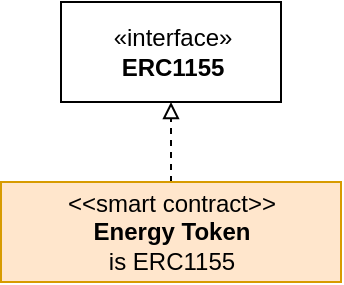 <mxfile version="12.8.5" type="device" pages="5"><diagram name="Energy Token Contract" id="TlX8JqmnN3jcS8AD0tte"><mxGraphModel dx="1422" dy="724" grid="1" gridSize="10" guides="1" tooltips="1" connect="1" arrows="1" fold="1" page="1" pageScale="1" pageWidth="827" pageHeight="1169" math="0" shadow="0"><root><mxCell id="akz3CN1kmgI7YfZ6QsgR-0"/><mxCell id="akz3CN1kmgI7YfZ6QsgR-1" parent="akz3CN1kmgI7YfZ6QsgR-0"/><mxCell id="akz3CN1kmgI7YfZ6QsgR-2" style="edgeStyle=orthogonalEdgeStyle;rounded=0;jumpStyle=arc;orthogonalLoop=1;jettySize=auto;html=1;entryX=0.5;entryY=1;entryDx=0;entryDy=0;startArrow=none;startFill=0;endArrow=block;endFill=0;dashed=1;exitX=0.5;exitY=0;exitDx=0;exitDy=0;" parent="akz3CN1kmgI7YfZ6QsgR-1" source="GgSjl5EVwZqf2LtbfNxn-0" target="akz3CN1kmgI7YfZ6QsgR-6" edge="1"><mxGeometry relative="1" as="geometry"><mxPoint x="532.5" y="110" as="sourcePoint"/></mxGeometry></mxCell><mxCell id="akz3CN1kmgI7YfZ6QsgR-6" value="«interface»&lt;br&gt;&lt;b&gt;ERC1155&lt;/b&gt;" style="html=1;" parent="akz3CN1kmgI7YfZ6QsgR-1" vertex="1"><mxGeometry x="377.5" y="20" width="110" height="50" as="geometry"/></mxCell><mxCell id="GgSjl5EVwZqf2LtbfNxn-0" value="&amp;lt;&amp;lt;smart contract&amp;gt;&amp;gt;&lt;br&gt;&lt;b&gt;Energy Token &lt;br&gt;&lt;/b&gt;is ERC1155" style="rounded=0;whiteSpace=wrap;html=1;fillColor=#ffe6cc;strokeColor=#d79b00;" parent="akz3CN1kmgI7YfZ6QsgR-1" vertex="1"><mxGeometry x="347.5" y="110" width="170" height="50" as="geometry"/></mxCell></root></mxGraphModel></diagram><diagram name="IdentitiyContracts" id="l_SWNteb7THXLEQ2-s5s"><mxGraphModel dx="1422" dy="724" grid="1" gridSize="10" guides="1" tooltips="1" connect="1" arrows="1" fold="1" page="1" pageScale="1" pageWidth="827" pageHeight="1169" math="0" shadow="0"><root><mxCell id="DVuse3HbBHDhoHEdiYBy-0"/><mxCell id="DVuse3HbBHDhoHEdiYBy-1" parent="DVuse3HbBHDhoHEdiYBy-0"/><mxCell id="DVuse3HbBHDhoHEdiYBy-2" style="edgeStyle=orthogonalEdgeStyle;rounded=0;jumpStyle=arc;orthogonalLoop=1;jettySize=auto;html=1;entryX=0.5;entryY=1;entryDx=0;entryDy=0;startArrow=none;startFill=0;endArrow=block;endFill=0;dashed=1;exitX=0.5;exitY=0;exitDx=0;exitDy=0;" parent="DVuse3HbBHDhoHEdiYBy-1" source="DVuse3HbBHDhoHEdiYBy-16" target="DVuse3HbBHDhoHEdiYBy-6" edge="1"><mxGeometry relative="1" as="geometry"><mxPoint x="365" y="110" as="sourcePoint"/></mxGeometry></mxCell><mxCell id="DVuse3HbBHDhoHEdiYBy-6" value="«Interface»&lt;br&gt;&lt;b&gt;ERC725&lt;/b&gt;" style="html=1;" parent="DVuse3HbBHDhoHEdiYBy-1" vertex="1"><mxGeometry x="330" y="60" width="120" height="50" as="geometry"/></mxCell><mxCell id="DVuse3HbBHDhoHEdiYBy-11" value="«Interface»&lt;br&gt;&lt;b&gt;ERC735&lt;/b&gt;" style="html=1;" parent="DVuse3HbBHDhoHEdiYBy-1" vertex="1"><mxGeometry x="510" y="60" width="120" height="50" as="geometry"/></mxCell><mxCell id="DVuse3HbBHDhoHEdiYBy-15" style="edgeStyle=orthogonalEdgeStyle;rounded=0;orthogonalLoop=1;jettySize=auto;html=1;entryX=0.5;entryY=1;entryDx=0;entryDy=0;dashed=1;endArrow=block;endFill=0;exitX=0.5;exitY=0;exitDx=0;exitDy=0;" parent="DVuse3HbBHDhoHEdiYBy-1" source="DVuse3HbBHDhoHEdiYBy-16" target="DVuse3HbBHDhoHEdiYBy-11" edge="1"><mxGeometry relative="1" as="geometry"><mxPoint x="525" y="110" as="sourcePoint"/></mxGeometry></mxCell><mxCell id="RW-5HQ_82m4V1LNiBuI7-1" style="edgeStyle=orthogonalEdgeStyle;rounded=0;orthogonalLoop=1;jettySize=auto;html=1;dashed=1;endArrow=block;endFill=0;entryX=0.5;entryY=1;entryDx=0;entryDy=0;" edge="1" parent="DVuse3HbBHDhoHEdiYBy-1" source="DVuse3HbBHDhoHEdiYBy-16" target="RW-5HQ_82m4V1LNiBuI7-0"><mxGeometry relative="1" as="geometry"><Array as="points"><mxPoint x="390" y="140"/><mxPoint x="210" y="140"/></Array></mxGeometry></mxCell><mxCell id="DVuse3HbBHDhoHEdiYBy-16" value="&amp;lt;&amp;lt;smart contract&amp;gt;&amp;gt;&lt;br&gt;&lt;b&gt;{name of identity}&lt;/b&gt;&lt;br&gt;is ERC725, ERC735, &lt;br&gt;ERC1155TokenReceiver" style="html=1;fillColor=#dae8fc;strokeColor=#6c8ebf;" parent="DVuse3HbBHDhoHEdiYBy-1" vertex="1"><mxGeometry x="315" y="170" width="150" height="70" as="geometry"/></mxCell><mxCell id="RW-5HQ_82m4V1LNiBuI7-0" value="«Interface»&lt;br&gt;&lt;b&gt;ERC1155-&lt;br&gt;TokenReceiver&lt;/b&gt;" style="html=1;" vertex="1" parent="DVuse3HbBHDhoHEdiYBy-1"><mxGeometry x="150" y="60" width="120" height="50" as="geometry"/></mxCell></root></mxGraphModel></diagram><diagram id="Hr8uPm1ymCSa-kyOCQFx" name="Systematische Unterteilung der Energie Token"><mxGraphModel dx="2249" dy="724" grid="1" gridSize="10" guides="1" tooltips="1" connect="1" arrows="1" fold="1" page="1" pageScale="1" pageWidth="827" pageHeight="1169" math="0" shadow="0"><root><mxCell id="wOvC4r8MntZkyy9wVLa1-0"/><mxCell id="wOvC4r8MntZkyy9wVLa1-1" parent="wOvC4r8MntZkyy9wVLa1-0"/><mxCell id="wOvC4r8MntZkyy9wVLa1-2" style="edgeStyle=orthogonalEdgeStyle;rounded=0;orthogonalLoop=1;jettySize=auto;html=1;endArrow=none;endFill=0;dashed=1;dashPattern=1 4;exitX=1;exitY=0.5;exitDx=0;exitDy=0;entryX=0;entryY=0.5;entryDx=0;entryDy=0;" parent="wOvC4r8MntZkyy9wVLa1-1" source="wOvC4r8MntZkyy9wVLa1-19" target="wOvC4r8MntZkyy9wVLa1-17" edge="1"><mxGeometry relative="1" as="geometry"><mxPoint x="-50" y="430" as="sourcePoint"/><mxPoint x="60" y="430" as="targetPoint"/><Array as="points"><mxPoint x="-80" y="360"/><mxPoint x="-80" y="440"/></Array></mxGeometry></mxCell><mxCell id="wOvC4r8MntZkyy9wVLa1-3" style="edgeStyle=orthogonalEdgeStyle;rounded=0;orthogonalLoop=1;jettySize=auto;html=1;endArrow=none;endFill=0;dashed=1;dashPattern=1 4;exitX=1;exitY=0.5;exitDx=0;exitDy=0;entryX=0;entryY=0.5;entryDx=0;entryDy=0;" parent="wOvC4r8MntZkyy9wVLa1-1" source="wOvC4r8MntZkyy9wVLa1-35" target="wOvC4r8MntZkyy9wVLa1-28" edge="1"><mxGeometry relative="1" as="geometry"><mxPoint x="-130" y="270" as="sourcePoint"/><mxPoint x="280" y="360" as="targetPoint"/></mxGeometry></mxCell><mxCell id="wOvC4r8MntZkyy9wVLa1-4" style="edgeStyle=orthogonalEdgeStyle;rounded=0;orthogonalLoop=1;jettySize=auto;html=1;endArrow=none;endFill=0;dashed=1;exitX=1;exitY=0.5;exitDx=0;exitDy=0;entryX=0;entryY=0.25;entryDx=0;entryDy=0;dashPattern=1 4;" parent="wOvC4r8MntZkyy9wVLa1-1" source="wOvC4r8MntZkyy9wVLa1-25" target="wOvC4r8MntZkyy9wVLa1-30" edge="1"><mxGeometry relative="1" as="geometry"><mxPoint x="-140" y="540" as="sourcePoint"/><mxPoint x="725" y="540" as="targetPoint"/></mxGeometry></mxCell><mxCell id="wOvC4r8MntZkyy9wVLa1-5" style="edgeStyle=orthogonalEdgeStyle;rounded=0;orthogonalLoop=1;jettySize=auto;html=1;endArrow=none;endFill=0;dashed=1;exitX=1;exitY=0.25;exitDx=0;exitDy=0;entryX=0;entryY=0.25;entryDx=0;entryDy=0;dashPattern=1 4;" parent="wOvC4r8MntZkyy9wVLa1-1" source="wOvC4r8MntZkyy9wVLa1-32" target="wOvC4r8MntZkyy9wVLa1-21" edge="1"><mxGeometry relative="1" as="geometry"><mxPoint x="-10" y="430" as="sourcePoint"/><mxPoint x="710" y="540" as="targetPoint"/></mxGeometry></mxCell><mxCell id="wOvC4r8MntZkyy9wVLa1-6" style="edgeStyle=orthogonalEdgeStyle;rounded=0;orthogonalLoop=1;jettySize=auto;html=1;entryX=0;entryY=0.5;entryDx=0;entryDy=0;endArrow=none;endFill=0;dashed=1;dashPattern=1 4;exitX=1;exitY=0.5;exitDx=0;exitDy=0;" parent="wOvC4r8MntZkyy9wVLa1-1" source="wOvC4r8MntZkyy9wVLa1-20" target="wOvC4r8MntZkyy9wVLa1-11" edge="1"><mxGeometry relative="1" as="geometry"><mxPoint x="-20" y="259.5" as="sourcePoint"/><mxPoint x="535" y="259.5" as="targetPoint"/></mxGeometry></mxCell><mxCell id="wOvC4r8MntZkyy9wVLa1-7" style="rounded=0;orthogonalLoop=1;jettySize=auto;html=1;startArrow=none;startFill=0;endArrow=block;endFill=1;entryX=0.5;entryY=0;entryDx=0;entryDy=0;exitX=0.25;exitY=1;exitDx=0;exitDy=0;" parent="wOvC4r8MntZkyy9wVLa1-1" source="3XJc5hpes2hX-eCOmsJo-0" target="wOvC4r8MntZkyy9wVLa1-13" edge="1"><mxGeometry relative="1" as="geometry"><mxPoint x="472" y="190.7" as="sourcePoint"/></mxGeometry></mxCell><mxCell id="wOvC4r8MntZkyy9wVLa1-8" style="rounded=0;orthogonalLoop=1;jettySize=auto;html=1;entryX=0.5;entryY=0;entryDx=0;entryDy=0;startArrow=none;startFill=0;endArrow=block;endFill=1;exitX=0.75;exitY=1;exitDx=0;exitDy=0;" parent="wOvC4r8MntZkyy9wVLa1-1" source="3XJc5hpes2hX-eCOmsJo-0" target="wOvC4r8MntZkyy9wVLa1-11" edge="1"><mxGeometry relative="1" as="geometry"><mxPoint x="622" y="190.354" as="sourcePoint"/></mxGeometry></mxCell><mxCell id="wOvC4r8MntZkyy9wVLa1-10" style="edgeStyle=none;rounded=0;orthogonalLoop=1;jettySize=auto;html=1;startArrow=none;startFill=0;endArrow=block;endFill=1;entryX=0.5;entryY=0;entryDx=0;entryDy=0;" parent="wOvC4r8MntZkyy9wVLa1-1" source="wOvC4r8MntZkyy9wVLa1-11" target="wOvC4r8MntZkyy9wVLa1-21" edge="1"><mxGeometry relative="1" as="geometry"><mxPoint x="820" y="420" as="targetPoint"/></mxGeometry></mxCell><mxCell id="wOvC4r8MntZkyy9wVLa1-11" value="Certificates" style="strokeWidth=1;rounded=1;arcSize=10;whiteSpace=wrap;html=1;align=center;fontSize=14;fillColor=#f5f5f5;strokeColor=#000000;fontColor=#333333;" parent="wOvC4r8MntZkyy9wVLa1-1" vertex="1"><mxGeometry x="808" y="240" width="113" height="40" as="geometry"/></mxCell><mxCell id="wOvC4r8MntZkyy9wVLa1-12" style="rounded=0;orthogonalLoop=1;jettySize=auto;html=1;entryX=0.5;entryY=0;entryDx=0;entryDy=0;" parent="wOvC4r8MntZkyy9wVLa1-1" source="wOvC4r8MntZkyy9wVLa1-13" target="wOvC4r8MntZkyy9wVLa1-28" edge="1"><mxGeometry relative="1" as="geometry"/></mxCell><mxCell id="wOvC4r8MntZkyy9wVLa1-13" value="Forwards" style="strokeWidth=1;rounded=1;arcSize=10;whiteSpace=wrap;html=1;align=center;fontSize=14;fillColor=#f5f5f5;strokeColor=#666666;fontColor=#333333;" parent="wOvC4r8MntZkyy9wVLa1-1" vertex="1"><mxGeometry x="180" y="240" width="113" height="40" as="geometry"/></mxCell><mxCell id="wOvC4r8MntZkyy9wVLa1-14" style="edgeStyle=none;rounded=0;orthogonalLoop=1;jettySize=auto;html=1;" parent="wOvC4r8MntZkyy9wVLa1-1" source="wOvC4r8MntZkyy9wVLa1-15" target="wOvC4r8MntZkyy9wVLa1-30" edge="1"><mxGeometry relative="1" as="geometry"/></mxCell><mxCell id="wOvC4r8MntZkyy9wVLa1-15" value="&lt;span style=&quot;font-size: 12px&quot;&gt;Generation-based&lt;/span&gt;" style="strokeWidth=1;rounded=1;arcSize=10;whiteSpace=wrap;html=1;align=center;fontSize=14;fillColor=#fff2cc;strokeColor=#d6b656;" parent="wOvC4r8MntZkyy9wVLa1-1" vertex="1"><mxGeometry x="230" y="420" width="137" height="40" as="geometry"/></mxCell><mxCell id="wOvC4r8MntZkyy9wVLa1-16" style="edgeStyle=none;rounded=0;orthogonalLoop=1;jettySize=auto;html=1;entryX=0.5;entryY=0;entryDx=0;entryDy=0;" parent="wOvC4r8MntZkyy9wVLa1-1" source="wOvC4r8MntZkyy9wVLa1-17" target="wOvC4r8MntZkyy9wVLa1-32" edge="1"><mxGeometry relative="1" as="geometry"/></mxCell><mxCell id="wOvC4r8MntZkyy9wVLa1-17" value="&lt;span style=&quot;font-size: 12px&quot;&gt;Consumption-based&lt;/span&gt;" style="strokeWidth=1;rounded=1;arcSize=10;whiteSpace=wrap;html=1;align=center;fontSize=14;fillColor=#fff2cc;strokeColor=#d6b656;" parent="wOvC4r8MntZkyy9wVLa1-1" vertex="1"><mxGeometry x="497" y="420" width="140" height="40" as="geometry"/></mxCell><mxCell id="wOvC4r8MntZkyy9wVLa1-18" style="edgeStyle=none;rounded=0;orthogonalLoop=1;jettySize=auto;html=1;" parent="wOvC4r8MntZkyy9wVLa1-1" source="wOvC4r8MntZkyy9wVLa1-35" target="wOvC4r8MntZkyy9wVLa1-23" edge="1"><mxGeometry relative="1" as="geometry"/></mxCell><mxCell id="wOvC4r8MntZkyy9wVLa1-19" value="Genus" style="rounded=0;whiteSpace=wrap;html=1;strokeWidth=2;fillColor=#fff2cc;strokeColor=#000000;fontStyle=1" parent="wOvC4r8MntZkyy9wVLa1-1" vertex="1"><mxGeometry x="-260" y="340" width="120" height="40" as="geometry"/></mxCell><mxCell id="wOvC4r8MntZkyy9wVLa1-20" value="Family" style="rounded=0;whiteSpace=wrap;html=1;strokeWidth=2;fillColor=#f5f5f5;strokeColor=#000000;fontColor=#333333;fontStyle=1" parent="wOvC4r8MntZkyy9wVLa1-1" vertex="1"><mxGeometry x="-260" y="240" width="120" height="40" as="geometry"/></mxCell><mxCell id="wOvC4r8MntZkyy9wVLa1-21" value="Certificates" style="swimlane;fontStyle=1;childLayout=stackLayout;horizontal=1;startSize=37;fillColor=#ffe6cc;horizontalStack=0;resizeParent=1;resizeParentMax=0;resizeLast=0;collapsible=1;marginBottom=0;strokeColor=#D79B00;rounded=1;swimlaneFillColor=none;gradientColor=none;verticalAlign=middle;" parent="wOvC4r8MntZkyy9wVLa1-1" vertex="1"><mxGeometry x="770" y="520" width="190" height="80" as="geometry"/></mxCell><mxCell id="wOvC4r8MntZkyy9wVLa1-22" value="balance period&#10;address of generation plant" style="text;strokeColor=#D79B00;fillColor=#ffe6cc;align=left;verticalAlign=middle;spacingLeft=4;spacingRight=4;overflow=hidden;rotatable=0;points=[[0,0.5],[1,0.5]];portConstraint=eastwest;rounded=0;" parent="wOvC4r8MntZkyy9wVLa1-21" vertex="1"><mxGeometry y="37" width="190" height="43" as="geometry"/></mxCell><mxCell id="wOvC4r8MntZkyy9wVLa1-23" value="Absolute &#10;Forwards" style="swimlane;fontStyle=1;childLayout=stackLayout;horizontal=1;startSize=39;fillColor=#ffe6cc;horizontalStack=0;resizeParent=1;resizeParentMax=0;resizeLast=0;collapsible=1;marginBottom=0;strokeColor=#d79b00;rounded=1;" parent="wOvC4r8MntZkyy9wVLa1-1" vertex="1"><mxGeometry x="-60" y="520" width="190" height="80" as="geometry"/></mxCell><mxCell id="wOvC4r8MntZkyy9wVLa1-24" value="balance period&#10;address of generation plant" style="text;strokeColor=#d79b00;fillColor=#ffe6cc;align=left;verticalAlign=top;spacingLeft=4;spacingRight=4;overflow=hidden;rotatable=0;points=[[0,0.5],[1,0.5]];portConstraint=eastwest;rounded=0;" parent="wOvC4r8MntZkyy9wVLa1-23" vertex="1"><mxGeometry y="39" width="190" height="41" as="geometry"/></mxCell><mxCell id="wOvC4r8MntZkyy9wVLa1-25" value="Species" style="rounded=0;whiteSpace=wrap;html=1;strokeWidth=2;fillColor=#ffe6cc;strokeColor=#000000;fontStyle=1" parent="wOvC4r8MntZkyy9wVLa1-1" vertex="1"><mxGeometry x="-260" y="520" width="120" height="40" as="geometry"/></mxCell><mxCell id="wOvC4r8MntZkyy9wVLa1-26" style="edgeStyle=none;rounded=0;orthogonalLoop=1;jettySize=auto;html=1;entryX=0.5;entryY=0;entryDx=0;entryDy=0;" parent="wOvC4r8MntZkyy9wVLa1-1" source="wOvC4r8MntZkyy9wVLa1-28" target="wOvC4r8MntZkyy9wVLa1-15" edge="1"><mxGeometry relative="1" as="geometry"/></mxCell><mxCell id="wOvC4r8MntZkyy9wVLa1-27" style="edgeStyle=none;rounded=0;orthogonalLoop=1;jettySize=auto;html=1;entryX=0.5;entryY=0;entryDx=0;entryDy=0;" parent="wOvC4r8MntZkyy9wVLa1-1" source="wOvC4r8MntZkyy9wVLa1-28" target="wOvC4r8MntZkyy9wVLa1-17" edge="1"><mxGeometry relative="1" as="geometry"/></mxCell><mxCell id="wOvC4r8MntZkyy9wVLa1-28" value="&lt;span style=&quot;font-size: 12px ; white-space: nowrap&quot;&gt;Relative&lt;/span&gt;" style="strokeWidth=1;rounded=1;arcSize=10;whiteSpace=wrap;html=1;align=center;fontSize=14;fillColor=#fff2cc;strokeColor=#d6b656;" parent="wOvC4r8MntZkyy9wVLa1-1" vertex="1"><mxGeometry x="367" y="340" width="130" height="40" as="geometry"/></mxCell><mxCell id="wOvC4r8MntZkyy9wVLa1-29" style="rounded=0;orthogonalLoop=1;jettySize=auto;html=1;exitX=0.25;exitY=1;exitDx=0;exitDy=0;entryX=0.5;entryY=0;entryDx=0;entryDy=0;" parent="wOvC4r8MntZkyy9wVLa1-1" source="wOvC4r8MntZkyy9wVLa1-13" target="wOvC4r8MntZkyy9wVLa1-35" edge="1"><mxGeometry relative="1" as="geometry"><mxPoint x="304.875" y="290" as="sourcePoint"/><mxPoint x="381.625" y="330" as="targetPoint"/></mxGeometry></mxCell><mxCell id="wOvC4r8MntZkyy9wVLa1-30" value="Generation-based &#10;Forwards" style="swimlane;fontStyle=1;childLayout=stackLayout;horizontal=1;startSize=39;fillColor=#ffe6cc;horizontalStack=0;resizeParent=1;resizeParentMax=0;resizeLast=0;collapsible=1;marginBottom=0;strokeColor=#d79b00;rounded=1;" parent="wOvC4r8MntZkyy9wVLa1-1" vertex="1"><mxGeometry x="205" y="520" width="187" height="80" as="geometry"/></mxCell><mxCell id="wOvC4r8MntZkyy9wVLa1-31" value="balance period&#10;address of generation plant" style="text;strokeColor=#d79b00;fillColor=#ffe6cc;align=left;verticalAlign=top;spacingLeft=4;spacingRight=4;overflow=hidden;rotatable=0;points=[[0,0.5],[1,0.5]];portConstraint=eastwest;rounded=0;" parent="wOvC4r8MntZkyy9wVLa1-30" vertex="1"><mxGeometry y="39" width="187" height="41" as="geometry"/></mxCell><mxCell id="wOvC4r8MntZkyy9wVLa1-32" value="Consumption-based &#10;Forwards" style="swimlane;fontStyle=1;childLayout=stackLayout;horizontal=1;startSize=38;fillColor=#ffe6cc;horizontalStack=0;resizeParent=1;resizeParentMax=0;resizeLast=0;collapsible=1;marginBottom=0;strokeColor=#d79b00;rounded=1;" parent="wOvC4r8MntZkyy9wVLa1-1" vertex="1"><mxGeometry x="472" y="520" width="190" height="80" as="geometry"/></mxCell><mxCell id="wOvC4r8MntZkyy9wVLa1-33" value="balance period&#10;address of generation plant" style="text;strokeColor=#d79b00;fillColor=#ffe6cc;align=left;verticalAlign=top;spacingLeft=4;spacingRight=4;overflow=hidden;rotatable=0;points=[[0,0.5],[1,0.5]];portConstraint=eastwest;rounded=0;" parent="wOvC4r8MntZkyy9wVLa1-32" vertex="1"><mxGeometry y="38" width="190" height="42" as="geometry"/></mxCell><mxCell id="wOvC4r8MntZkyy9wVLa1-34" style="edgeStyle=orthogonalEdgeStyle;rounded=0;orthogonalLoop=1;jettySize=auto;html=1;endArrow=none;endFill=0;dashed=1;exitX=1;exitY=0.25;exitDx=0;exitDy=0;entryX=0;entryY=0.25;entryDx=0;entryDy=0;dashPattern=1 4;" parent="wOvC4r8MntZkyy9wVLa1-1" source="wOvC4r8MntZkyy9wVLa1-30" target="wOvC4r8MntZkyy9wVLa1-32" edge="1"><mxGeometry relative="1" as="geometry"><mxPoint x="392" y="560" as="sourcePoint"/><mxPoint x="725" y="540" as="targetPoint"/></mxGeometry></mxCell><mxCell id="wOvC4r8MntZkyy9wVLa1-35" value="&lt;span style=&quot;font-size: 12px ; white-space: nowrap&quot;&gt;Absolute&lt;/span&gt;" style="strokeWidth=1;rounded=1;arcSize=10;whiteSpace=wrap;html=1;align=center;fontSize=14;fillColor=#fff2cc;strokeColor=#d6b656;" parent="wOvC4r8MntZkyy9wVLa1-1" vertex="1"><mxGeometry x="-30" y="340" width="130" height="40" as="geometry"/></mxCell><mxCell id="wOvC4r8MntZkyy9wVLa1-36" style="edgeStyle=orthogonalEdgeStyle;rounded=0;orthogonalLoop=1;jettySize=auto;html=1;endArrow=none;endFill=0;dashed=1;dashPattern=1 4;exitX=1;exitY=0.5;exitDx=0;exitDy=0;entryX=0;entryY=0.5;entryDx=0;entryDy=0;" parent="wOvC4r8MntZkyy9wVLa1-1" source="wOvC4r8MntZkyy9wVLa1-19" target="wOvC4r8MntZkyy9wVLa1-35" edge="1"><mxGeometry relative="1" as="geometry"><mxPoint x="-140" y="360" as="sourcePoint"/><mxPoint x="367" y="360" as="targetPoint"/></mxGeometry></mxCell><mxCell id="3XJc5hpes2hX-eCOmsJo-0" value="&amp;lt;&amp;lt;smart contract&amp;gt;&amp;gt;&lt;br&gt;&lt;b&gt;Energy Token &lt;br&gt;&lt;/b&gt;is ERC1155" style="rounded=0;whiteSpace=wrap;html=1;fillColor=#ffe6cc;strokeColor=#d79b00;" parent="wOvC4r8MntZkyy9wVLa1-1" vertex="1"><mxGeometry x="467" y="130" width="170" height="50" as="geometry"/></mxCell></root></mxGraphModel></diagram><diagram id="KX6ITvRldyMP_HOKw2QA" name="ER-Modell: Energy Token"><mxGraphModel dx="2249" dy="724" grid="1" gridSize="10" guides="1" tooltips="1" connect="1" arrows="1" fold="1" page="1" pageScale="1" pageWidth="827" pageHeight="1169" math="0" shadow="0"><root><mxCell id="xSZ1xEjKnBrc1W4ncSKc-0"/><mxCell id="xSZ1xEjKnBrc1W4ncSKc-1" parent="xSZ1xEjKnBrc1W4ncSKc-0"/><mxCell id="xSZ1xEjKnBrc1W4ncSKc-2" style="edgeStyle=orthogonalEdgeStyle;rounded=1;orthogonalLoop=1;jettySize=auto;html=1;startArrow=ERmandOne;startFill=0;endArrow=classic;endFill=1;entryX=0.5;entryY=0;entryDx=0;entryDy=0;exitX=0.5;exitY=1;exitDx=0;exitDy=0;fillColor=#dae8fc;strokeColor=#6c8ebf;" parent="xSZ1xEjKnBrc1W4ncSKc-1" source="xSZ1xEjKnBrc1W4ncSKc-58" target="xSZ1xEjKnBrc1W4ncSKc-53" edge="1"><mxGeometry relative="1" as="geometry"><mxPoint x="917" y="195" as="sourcePoint"/><mxPoint x="1014" y="275" as="targetPoint"/></mxGeometry></mxCell><mxCell id="xSZ1xEjKnBrc1W4ncSKc-3" value="&amp;lt;&amp;lt;smart contract&amp;gt;&amp;gt;&lt;br&gt;&lt;b&gt;Energy Token &lt;br&gt;&lt;/b&gt;is ERC1155" style="rounded=0;whiteSpace=wrap;html=1;fillColor=#ffe6cc;strokeColor=#d79b00;" parent="xSZ1xEjKnBrc1W4ncSKc-1" vertex="1"><mxGeometry x="320" y="25" width="170" height="50" as="geometry"/></mxCell><mxCell id="xSZ1xEjKnBrc1W4ncSKc-4" value="Certificates" style="swimlane;fontStyle=1;childLayout=stackLayout;horizontal=1;startSize=26;fillColor=#ffe6cc;horizontalStack=0;resizeParent=1;resizeParentMax=0;resizeLast=0;collapsible=1;marginBottom=0;strokeColor=#009900;rounded=1;swimlaneFillColor=none;gradientColor=none;" parent="xSZ1xEjKnBrc1W4ncSKc-1" vertex="1"><mxGeometry x="710" y="440" width="190" height="70" as="geometry"/></mxCell><mxCell id="xSZ1xEjKnBrc1W4ncSKc-5" value="balance period&#10;address of generation plant" style="text;strokeColor=#009900;fillColor=#ffe6cc;align=left;verticalAlign=top;spacingLeft=4;spacingRight=4;overflow=hidden;rotatable=0;points=[[0,0.5],[1,0.5]];portConstraint=eastwest;rounded=0;" parent="xSZ1xEjKnBrc1W4ncSKc-4" vertex="1"><mxGeometry y="26" width="190" height="44" as="geometry"/></mxCell><mxCell id="xSZ1xEjKnBrc1W4ncSKc-6" value="Consumption-based Forwards" style="swimlane;fontStyle=1;childLayout=stackLayout;horizontal=1;startSize=38;fillColor=#ffe6cc;horizontalStack=0;resizeParent=1;resizeParentMax=0;resizeLast=0;collapsible=1;marginBottom=0;strokeColor=#d79b00;rounded=1;" parent="xSZ1xEjKnBrc1W4ncSKc-1" vertex="1"><mxGeometry x="448.5" y="360" width="190" height="80" as="geometry"/></mxCell><mxCell id="xSZ1xEjKnBrc1W4ncSKc-7" value="balance period&#10;address of generation plant" style="text;strokeColor=#d79b00;fillColor=#ffe6cc;align=left;verticalAlign=top;spacingLeft=4;spacingRight=4;overflow=hidden;rotatable=0;points=[[0,0.5],[1,0.5]];portConstraint=eastwest;rounded=0;" parent="xSZ1xEjKnBrc1W4ncSKc-6" vertex="1"><mxGeometry y="38" width="190" height="42" as="geometry"/></mxCell><mxCell id="xSZ1xEjKnBrc1W4ncSKc-8" value="Generation-based Forwards" style="swimlane;fontStyle=1;childLayout=stackLayout;horizontal=1;startSize=39;fillColor=#ffe6cc;horizontalStack=0;resizeParent=1;resizeParentMax=0;resizeLast=0;collapsible=1;marginBottom=0;strokeColor=#d79b00;rounded=1;" parent="xSZ1xEjKnBrc1W4ncSKc-1" vertex="1"><mxGeometry x="238.5" y="360" width="187" height="80" as="geometry"/></mxCell><mxCell id="xSZ1xEjKnBrc1W4ncSKc-9" value="balance period&#10;address of generation plant" style="text;strokeColor=#d79b00;fillColor=#ffe6cc;align=left;verticalAlign=top;spacingLeft=4;spacingRight=4;overflow=hidden;rotatable=0;points=[[0,0.5],[1,0.5]];portConstraint=eastwest;rounded=0;" parent="xSZ1xEjKnBrc1W4ncSKc-8" vertex="1"><mxGeometry y="39" width="187" height="41" as="geometry"/></mxCell><mxCell id="xSZ1xEjKnBrc1W4ncSKc-10" value="Absolute Forwards" style="swimlane;fontStyle=1;childLayout=stackLayout;horizontal=1;startSize=39;fillColor=#ffe6cc;horizontalStack=0;resizeParent=1;resizeParentMax=0;resizeLast=0;collapsible=1;marginBottom=0;strokeColor=#d79b00;rounded=1;" parent="xSZ1xEjKnBrc1W4ncSKc-1" vertex="1"><mxGeometry x="28.5" y="360" width="190" height="80" as="geometry"/></mxCell><mxCell id="xSZ1xEjKnBrc1W4ncSKc-11" value="balance period&#10;address of generation plant" style="text;strokeColor=#d79b00;fillColor=#ffe6cc;align=left;verticalAlign=top;spacingLeft=4;spacingRight=4;overflow=hidden;rotatable=0;points=[[0,0.5],[1,0.5]];portConstraint=eastwest;rounded=0;" parent="xSZ1xEjKnBrc1W4ncSKc-10" vertex="1"><mxGeometry y="39" width="190" height="41" as="geometry"/></mxCell><mxCell id="xSZ1xEjKnBrc1W4ncSKc-12" value="" style="swimlane;fontStyle=1;childLayout=stackLayout;horizontal=1;startSize=0;fillColor=#ffe6cc;horizontalStack=0;resizeParent=1;resizeParentMax=0;resizeLast=0;collapsible=1;marginBottom=0;rounded=0;strokeColor=#d79b00;" parent="xSZ1xEjKnBrc1W4ncSKc-1" vertex="1"><mxGeometry x="43" y="742.5" width="143" height="84" as="geometry"><mxRectangle x="160" y="540" width="53" height="40" as="alternateBounds"/></mxGeometry></mxCell><mxCell id="xSZ1xEjKnBrc1W4ncSKc-14" value="generation type claim &#10;(e.g. wind energy)&#10;" style="text;strokeColor=#6c8ebf;fillColor=#dae8fc;align=left;verticalAlign=top;spacingLeft=4;spacingRight=4;overflow=hidden;rotatable=0;points=[[0,0.5],[1,0.5]];portConstraint=eastwest;" parent="xSZ1xEjKnBrc1W4ncSKc-12" vertex="1"><mxGeometry width="143" height="44" as="geometry"/></mxCell><mxCell id="xSZ1xEjKnBrc1W4ncSKc-15" value="loaction claim&#10;(e.g. postal code)" style="text;strokeColor=#6c8ebf;fillColor=#dae8fc;align=left;verticalAlign=top;spacingLeft=4;spacingRight=4;overflow=hidden;rotatable=0;points=[[0,0.5],[1,0.5]];portConstraint=eastwest;" parent="xSZ1xEjKnBrc1W4ncSKc-12" vertex="1"><mxGeometry y="44" width="143" height="40" as="geometry"/></mxCell><mxCell id="xSZ1xEjKnBrc1W4ncSKc-17" value="" style="edgeStyle=orthogonalEdgeStyle;fontSize=12;html=1;endArrow=ERzeroToMany;startArrow=none;exitX=1;exitY=0.5;exitDx=0;exitDy=0;fillColor=#ffe6cc;strokeColor=#d79b00;startFill=0;entryX=0.5;entryY=0;entryDx=0;entryDy=0;" parent="xSZ1xEjKnBrc1W4ncSKc-1" source="xSZ1xEjKnBrc1W4ncSKc-32" target="xSZ1xEjKnBrc1W4ncSKc-4" edge="1"><mxGeometry width="100" height="100" relative="1" as="geometry"><mxPoint x="670" y="180" as="sourcePoint"/><mxPoint x="798" y="410" as="targetPoint"/><Array as="points"><mxPoint x="805" y="175"/></Array></mxGeometry></mxCell><mxCell id="xSZ1xEjKnBrc1W4ncSKc-18" value="" style="edgeStyle=orthogonalEdgeStyle;fontSize=12;html=1;endArrow=classic;startArrow=ERmandOne;endFill=1;exitX=0.5;exitY=1;exitDx=0;exitDy=0;entryX=0.5;entryY=0;entryDx=0;entryDy=0;fillColor=#ffe6cc;strokeColor=#d79b00;" parent="xSZ1xEjKnBrc1W4ncSKc-1" source="xSZ1xEjKnBrc1W4ncSKc-3" target="xSZ1xEjKnBrc1W4ncSKc-32" edge="1"><mxGeometry width="100" height="100" relative="1" as="geometry"><mxPoint x="-10" y="140" as="sourcePoint"/><mxPoint x="400" y="120" as="targetPoint"/></mxGeometry></mxCell><mxCell id="xSZ1xEjKnBrc1W4ncSKc-19" value="" style="edgeStyle=orthogonalEdgeStyle;fontSize=12;html=1;endArrow=ERzeroToMany;startArrow=none;endFill=1;startFill=0;exitX=0.5;exitY=1;exitDx=0;exitDy=0;entryX=0.5;entryY=0;entryDx=0;entryDy=0;fillColor=#ffe6cc;strokeColor=#d79b00;" parent="xSZ1xEjKnBrc1W4ncSKc-1" source="xSZ1xEjKnBrc1W4ncSKc-32" target="xSZ1xEjKnBrc1W4ncSKc-8" edge="1"><mxGeometry width="100" height="100" relative="1" as="geometry"><mxPoint x="400" y="190" as="sourcePoint"/><mxPoint x="-90" y="178" as="targetPoint"/><Array as="points"><mxPoint x="405" y="300"/><mxPoint x="332" y="300"/></Array></mxGeometry></mxCell><mxCell id="xSZ1xEjKnBrc1W4ncSKc-20" value="" style="edgeStyle=orthogonalEdgeStyle;fontSize=12;html=1;endArrow=ERzeroToMany;startArrow=none;endFill=1;startFill=0;exitX=0.5;exitY=1;exitDx=0;exitDy=0;fillColor=#ffe6cc;strokeColor=#d79b00;" parent="xSZ1xEjKnBrc1W4ncSKc-1" source="xSZ1xEjKnBrc1W4ncSKc-32" target="xSZ1xEjKnBrc1W4ncSKc-6" edge="1"><mxGeometry width="100" height="100" relative="1" as="geometry"><mxPoint x="400" y="190" as="sourcePoint"/><mxPoint x="-80" y="188" as="targetPoint"/><Array as="points"><mxPoint x="405" y="300"/><mxPoint x="545" y="300"/></Array></mxGeometry></mxCell><mxCell id="xSZ1xEjKnBrc1W4ncSKc-21" value="" style="edgeStyle=orthogonalEdgeStyle;fontSize=12;html=1;endArrow=ERzeroToMany;startArrow=none;endFill=1;startFill=0;entryX=0.5;entryY=0;entryDx=0;entryDy=0;exitX=0.5;exitY=1;exitDx=0;exitDy=0;fillColor=#ffe6cc;strokeColor=#d79b00;" parent="xSZ1xEjKnBrc1W4ncSKc-1" source="xSZ1xEjKnBrc1W4ncSKc-32" target="xSZ1xEjKnBrc1W4ncSKc-10" edge="1"><mxGeometry width="100" height="100" relative="1" as="geometry"><mxPoint x="400" y="190" as="sourcePoint"/><mxPoint x="-110" y="168" as="targetPoint"/><Array as="points"><mxPoint x="405" y="300"/><mxPoint x="124" y="300"/></Array></mxGeometry></mxCell><mxCell id="xSZ1xEjKnBrc1W4ncSKc-22" value="" style="fontSize=12;html=1;endArrow=ERzeroToOne;startArrow=classic;entryX=1;entryY=0.5;entryDx=0;entryDy=0;fillColor=#d5e8d4;strokeColor=#82b366;startFill=1;exitX=0;exitY=0.5;exitDx=0;exitDy=0;" parent="xSZ1xEjKnBrc1W4ncSKc-1" source="xSZ1xEjKnBrc1W4ncSKc-37" target="xSZ1xEjKnBrc1W4ncSKc-63" edge="1"><mxGeometry width="100" height="100" relative="1" as="geometry"><mxPoint x="780" y="794" as="sourcePoint"/><mxPoint x="590" y="849" as="targetPoint"/></mxGeometry></mxCell><mxCell id="xSZ1xEjKnBrc1W4ncSKc-26" value="" style="fontSize=12;html=1;endArrow=none;startArrow=ERmandOne;endFill=0;entryX=0.5;entryY=1;entryDx=0;entryDy=0;fillColor=#ffe6cc;strokeColor=#d79b00;edgeStyle=orthogonalEdgeStyle;exitX=0.5;exitY=0;exitDx=0;exitDy=0;" parent="xSZ1xEjKnBrc1W4ncSKc-1" source="xSZ1xEjKnBrc1W4ncSKc-13" target="xSZ1xEjKnBrc1W4ncSKc-31" edge="1"><mxGeometry width="100" height="100" relative="1" as="geometry"><mxPoint x="115" y="694" as="sourcePoint"/><mxPoint x="233" y="734" as="targetPoint"/></mxGeometry></mxCell><mxCell id="xSZ1xEjKnBrc1W4ncSKc-27" value="" style="edgeStyle=orthogonalEdgeStyle;fontSize=12;html=1;endArrow=classic;startArrow=ERzeroToMany;startFill=1;endFill=1;entryX=0.5;entryY=0;entryDx=0;entryDy=0;exitX=0.25;exitY=1;exitDx=0;exitDy=0;fillColor=#ffe6cc;strokeColor=#d79b00;" parent="xSZ1xEjKnBrc1W4ncSKc-1" source="xSZ1xEjKnBrc1W4ncSKc-10" target="xSZ1xEjKnBrc1W4ncSKc-31" edge="1"><mxGeometry width="100" height="100" relative="1" as="geometry"><mxPoint x="80" y="700" as="sourcePoint"/><mxPoint x="233" y="530" as="targetPoint"/><Array as="points"><mxPoint x="76" y="480"/><mxPoint x="115" y="480"/></Array></mxGeometry></mxCell><mxCell id="xSZ1xEjKnBrc1W4ncSKc-28" value="" style="edgeStyle=orthogonalEdgeStyle;fontSize=12;html=1;endArrow=none;startArrow=ERzeroToMany;startFill=1;endFill=0;entryX=0.5;entryY=0;entryDx=0;entryDy=0;fillColor=#ffe6cc;strokeColor=#d79b00;" parent="xSZ1xEjKnBrc1W4ncSKc-1" source="xSZ1xEjKnBrc1W4ncSKc-6" target="xSZ1xEjKnBrc1W4ncSKc-31" edge="1"><mxGeometry width="100" height="100" relative="1" as="geometry"><mxPoint x="95" y="426" as="sourcePoint"/><mxPoint x="233" y="530" as="targetPoint"/><Array as="points"><mxPoint x="480" y="480"/><mxPoint x="115" y="480"/></Array></mxGeometry></mxCell><mxCell id="xSZ1xEjKnBrc1W4ncSKc-29" value="" style="edgeStyle=orthogonalEdgeStyle;fontSize=12;html=1;endArrow=none;startArrow=ERzeroToMany;startFill=1;endFill=0;entryX=0.5;entryY=0;entryDx=0;entryDy=0;fillColor=#ffe6cc;strokeColor=#d79b00;" parent="xSZ1xEjKnBrc1W4ncSKc-1" source="xSZ1xEjKnBrc1W4ncSKc-8" target="xSZ1xEjKnBrc1W4ncSKc-31" edge="1"><mxGeometry width="100" height="100" relative="1" as="geometry"><mxPoint x="105" y="436" as="sourcePoint"/><mxPoint x="233" y="530" as="targetPoint"/><Array as="points"><mxPoint x="280" y="480"/><mxPoint x="115" y="480"/></Array></mxGeometry></mxCell><mxCell id="xSZ1xEjKnBrc1W4ncSKc-30" style="edgeStyle=orthogonalEdgeStyle;rounded=1;orthogonalLoop=1;jettySize=auto;html=1;startArrow=none;startFill=0;endArrow=ERzeroToMany;endFill=1;fillColor=#ffe6cc;strokeColor=#d79b00;" parent="xSZ1xEjKnBrc1W4ncSKc-1" source="xSZ1xEjKnBrc1W4ncSKc-31" target="xSZ1xEjKnBrc1W4ncSKc-4" edge="1"><mxGeometry relative="1" as="geometry"><mxPoint x="670" y="490" as="targetPoint"/><Array as="points"><mxPoint x="115" y="480"/></Array></mxGeometry></mxCell><mxCell id="xSZ1xEjKnBrc1W4ncSKc-32" value="realises" style="shape=rhombus;strokeWidth=2;fontSize=17;perimeter=rhombusPerimeter;whiteSpace=wrap;html=1;align=center;fontSize=14;rounded=0;fillColor=#ffe6cc;strokeColor=#d79b00;" parent="xSZ1xEjKnBrc1W4ncSKc-1" vertex="1"><mxGeometry x="360" y="135" width="90" height="80" as="geometry"/></mxCell><mxCell id="xSZ1xEjKnBrc1W4ncSKc-33" value="&amp;lt;&amp;lt;smart contract&amp;gt;&amp;gt;&lt;br&gt;&lt;b&gt;Market Authority&lt;/b&gt;&lt;br&gt;is ERC725, ERC735" style="html=1;fillColor=#dae8fc;strokeColor=#6c8ebf;" parent="xSZ1xEjKnBrc1W4ncSKc-1" vertex="1"><mxGeometry x="20" y="25" width="130" height="50" as="geometry"/></mxCell><mxCell id="xSZ1xEjKnBrc1W4ncSKc-34" value="" style="edgeStyle=entityRelationEdgeStyle;fontSize=12;html=1;endArrow=classic;startArrow=ERmandOne;entryX=0;entryY=0.5;entryDx=0;entryDy=0;exitX=1;exitY=0.5;exitDx=0;exitDy=0;startFill=0;fillColor=#dae8fc;strokeColor=#6c8ebf;endFill=1;" parent="xSZ1xEjKnBrc1W4ncSKc-1" source="xSZ1xEjKnBrc1W4ncSKc-33" target="xSZ1xEjKnBrc1W4ncSKc-35" edge="1"><mxGeometry width="100" height="100" relative="1" as="geometry"><mxPoint x="390" y="25" as="sourcePoint"/><mxPoint x="540" y="25" as="targetPoint"/></mxGeometry></mxCell><mxCell id="xSZ1xEjKnBrc1W4ncSKc-35" value="creates" style="shape=rhombus;strokeWidth=2;fontSize=17;perimeter=rhombusPerimeter;whiteSpace=wrap;html=1;align=center;fontSize=14;rounded=0;fillColor=#dae8fc;strokeColor=#6c8ebf;" parent="xSZ1xEjKnBrc1W4ncSKc-1" vertex="1"><mxGeometry x="195" y="10" width="90" height="80" as="geometry"/></mxCell><mxCell id="xSZ1xEjKnBrc1W4ncSKc-36" value="" style="edgeStyle=entityRelationEdgeStyle;fontSize=12;html=1;endArrow=ERmandOne;startArrow=none;exitX=1;exitY=0.5;exitDx=0;exitDy=0;startFill=0;fillColor=#dae8fc;strokeColor=#6c8ebf;entryX=0;entryY=0.5;entryDx=0;entryDy=0;" parent="xSZ1xEjKnBrc1W4ncSKc-1" source="xSZ1xEjKnBrc1W4ncSKc-35" target="xSZ1xEjKnBrc1W4ncSKc-3" edge="1"><mxGeometry width="100" height="100" relative="1" as="geometry"><mxPoint x="170" y="60" as="sourcePoint"/><mxPoint x="340" y="100" as="targetPoint"/></mxGeometry></mxCell><mxCell id="xSZ1xEjKnBrc1W4ncSKc-37" value="distributes" style="shape=rhombus;strokeWidth=2;fontSize=17;perimeter=rhombusPerimeter;whiteSpace=wrap;html=1;align=center;fontSize=14;rounded=0;fillColor=#d5e8d4;strokeColor=#82b366;" parent="xSZ1xEjKnBrc1W4ncSKc-1" vertex="1"><mxGeometry x="760" y="584" width="90" height="80" as="geometry"/></mxCell><mxCell id="xSZ1xEjKnBrc1W4ncSKc-38" value="" style="fontSize=12;html=1;endArrow=none;startArrow=ERzeroToMany;fillColor=#d5e8d4;strokeColor=#82b366;startFill=1;endFill=0;entryX=0.5;entryY=0;entryDx=0;entryDy=0;" parent="xSZ1xEjKnBrc1W4ncSKc-1" source="xSZ1xEjKnBrc1W4ncSKc-5" target="xSZ1xEjKnBrc1W4ncSKc-37" edge="1"><mxGeometry width="100" height="100" relative="1" as="geometry"><mxPoint x="801" y="570" as="sourcePoint"/><mxPoint x="960" y="650" as="targetPoint"/></mxGeometry></mxCell><mxCell id="xSZ1xEjKnBrc1W4ncSKc-39" style="edgeStyle=orthogonalEdgeStyle;rounded=1;orthogonalLoop=1;jettySize=auto;html=1;startArrow=none;startFill=0;endArrow=ERzeroToMany;endFill=1;fillColor=#e1d5e7;strokeColor=#9673a6;exitX=0.5;exitY=1;exitDx=0;exitDy=0;entryX=0.75;entryY=0;entryDx=0;entryDy=0;" parent="xSZ1xEjKnBrc1W4ncSKc-1" source="xSZ1xEjKnBrc1W4ncSKc-42" target="xSZ1xEjKnBrc1W4ncSKc-10" edge="1"><mxGeometry relative="1" as="geometry"><Array as="points"><mxPoint x="141" y="340"/><mxPoint x="171" y="340"/></Array><mxPoint x="170" y="340" as="targetPoint"/></mxGeometry></mxCell><mxCell id="xSZ1xEjKnBrc1W4ncSKc-40" style="edgeStyle=orthogonalEdgeStyle;rounded=1;orthogonalLoop=1;jettySize=auto;html=1;entryX=0.75;entryY=0;entryDx=0;entryDy=0;startArrow=none;startFill=0;endArrow=ERzeroToMany;endFill=1;fillColor=#e1d5e7;strokeColor=#9673a6;exitX=0.5;exitY=1;exitDx=0;exitDy=0;" parent="xSZ1xEjKnBrc1W4ncSKc-1" source="xSZ1xEjKnBrc1W4ncSKc-42" target="xSZ1xEjKnBrc1W4ncSKc-8" edge="1"><mxGeometry relative="1" as="geometry"><Array as="points"><mxPoint x="141" y="340"/><mxPoint x="379" y="340"/></Array></mxGeometry></mxCell><mxCell id="xSZ1xEjKnBrc1W4ncSKc-41" style="edgeStyle=orthogonalEdgeStyle;rounded=1;orthogonalLoop=1;jettySize=auto;html=1;entryX=0.75;entryY=0;entryDx=0;entryDy=0;startArrow=none;startFill=0;endArrow=ERzeroToMany;endFill=1;exitX=0.5;exitY=1;exitDx=0;exitDy=0;fillColor=#e1d5e7;strokeColor=#9673a6;" parent="xSZ1xEjKnBrc1W4ncSKc-1" source="xSZ1xEjKnBrc1W4ncSKc-42" target="xSZ1xEjKnBrc1W4ncSKc-6" edge="1"><mxGeometry relative="1" as="geometry"><Array as="points"><mxPoint x="141" y="340"/><mxPoint x="591" y="340"/></Array></mxGeometry></mxCell><mxCell id="xSZ1xEjKnBrc1W4ncSKc-42" value="creates" style="shape=rhombus;strokeWidth=2;fontSize=17;perimeter=rhombusPerimeter;whiteSpace=wrap;html=1;align=center;fontSize=14;rounded=0;fillColor=#e1d5e7;strokeColor=#9673a6;" parent="xSZ1xEjKnBrc1W4ncSKc-1" vertex="1"><mxGeometry x="96" y="100" width="90" height="80" as="geometry"/></mxCell><mxCell id="xSZ1xEjKnBrc1W4ncSKc-43" value="trades" style="shape=rhombus;strokeWidth=2;fontSize=17;perimeter=rhombusPerimeter;whiteSpace=wrap;html=1;align=center;fontSize=14;rounded=0;fillColor=#dae8fc;strokeColor=#6c8ebf;" parent="xSZ1xEjKnBrc1W4ncSKc-1" vertex="1"><mxGeometry x="210" y="170" width="89" height="80" as="geometry"/></mxCell><mxCell id="xSZ1xEjKnBrc1W4ncSKc-44" style="edgeStyle=orthogonalEdgeStyle;rounded=1;orthogonalLoop=1;jettySize=auto;html=1;startArrow=ERzeroToMany;startFill=1;endArrow=none;endFill=0;entryX=0;entryY=0.5;entryDx=0;entryDy=0;exitX=0;exitY=0.5;exitDx=0;exitDy=0;fillColor=#dae8fc;strokeColor=#6c8ebf;" parent="xSZ1xEjKnBrc1W4ncSKc-1" source="xSZ1xEjKnBrc1W4ncSKc-13" target="xSZ1xEjKnBrc1W4ncSKc-43" edge="1"><mxGeometry relative="1" as="geometry"><mxPoint x="25" y="180" as="sourcePoint"/><mxPoint x="120" y="170" as="targetPoint"/><Array as="points"><mxPoint x="10" y="706"/><mxPoint x="10" y="210"/></Array></mxGeometry></mxCell><mxCell id="xSZ1xEjKnBrc1W4ncSKc-45" style="edgeStyle=orthogonalEdgeStyle;rounded=1;orthogonalLoop=1;jettySize=auto;html=1;startArrow=ERzeroToMany;startFill=1;endArrow=classic;endFill=1;entryX=0;entryY=0.5;entryDx=0;entryDy=0;fillColor=#dae8fc;strokeColor=#6c8ebf;" parent="xSZ1xEjKnBrc1W4ncSKc-1" source="xSZ1xEjKnBrc1W4ncSKc-56" target="xSZ1xEjKnBrc1W4ncSKc-43" edge="1"><mxGeometry relative="1" as="geometry"><mxPoint x="25" y="230" as="sourcePoint"/><mxPoint x="210" y="240" as="targetPoint"/><Array as="points"/></mxGeometry></mxCell><mxCell id="xSZ1xEjKnBrc1W4ncSKc-46" style="edgeStyle=orthogonalEdgeStyle;rounded=1;orthogonalLoop=1;jettySize=auto;html=1;entryX=0.25;entryY=0;entryDx=0;entryDy=0;startArrow=none;startFill=0;endArrow=ERzeroToMany;endFill=1;exitX=0.5;exitY=1;exitDx=0;exitDy=0;fillColor=#dae8fc;strokeColor=#6c8ebf;" parent="xSZ1xEjKnBrc1W4ncSKc-1" source="xSZ1xEjKnBrc1W4ncSKc-43" target="xSZ1xEjKnBrc1W4ncSKc-6" edge="1"><mxGeometry relative="1" as="geometry"><mxPoint x="165" y="210" as="sourcePoint"/><mxPoint x="508" y="350" as="targetPoint"/><Array as="points"><mxPoint x="255" y="320"/><mxPoint x="496" y="320"/></Array></mxGeometry></mxCell><mxCell id="xSZ1xEjKnBrc1W4ncSKc-47" style="edgeStyle=orthogonalEdgeStyle;rounded=1;orthogonalLoop=1;jettySize=auto;html=1;entryX=0.25;entryY=0;entryDx=0;entryDy=0;startArrow=none;startFill=0;endArrow=ERzeroToMany;endFill=1;exitX=0.5;exitY=1;exitDx=0;exitDy=0;fillColor=#dae8fc;strokeColor=#6c8ebf;" parent="xSZ1xEjKnBrc1W4ncSKc-1" source="xSZ1xEjKnBrc1W4ncSKc-43" target="xSZ1xEjKnBrc1W4ncSKc-10" edge="1"><mxGeometry relative="1" as="geometry"><mxPoint x="165" y="210" as="sourcePoint"/><mxPoint x="508" y="350" as="targetPoint"/><Array as="points"><mxPoint x="255" y="320"/><mxPoint x="76" y="320"/></Array></mxGeometry></mxCell><mxCell id="xSZ1xEjKnBrc1W4ncSKc-48" style="edgeStyle=orthogonalEdgeStyle;rounded=1;orthogonalLoop=1;jettySize=auto;html=1;startArrow=none;startFill=0;endArrow=ERzeroToMany;endFill=1;exitX=0.5;exitY=1;exitDx=0;exitDy=0;fillColor=#dae8fc;strokeColor=#6c8ebf;entryX=0.25;entryY=0;entryDx=0;entryDy=0;" parent="xSZ1xEjKnBrc1W4ncSKc-1" source="xSZ1xEjKnBrc1W4ncSKc-43" target="xSZ1xEjKnBrc1W4ncSKc-8" edge="1"><mxGeometry relative="1" as="geometry"><mxPoint x="175" y="220" as="sourcePoint"/><mxPoint x="290" y="320" as="targetPoint"/><Array as="points"><mxPoint x="255" y="320"/><mxPoint x="285" y="320"/></Array></mxGeometry></mxCell><mxCell id="xSZ1xEjKnBrc1W4ncSKc-49" value="creates" style="shape=rhombus;strokeWidth=2;fontSize=17;perimeter=rhombusPerimeter;whiteSpace=wrap;html=1;align=center;fontSize=14;rounded=0;fillColor=#dae8fc;strokeColor=#6c8ebf;" parent="xSZ1xEjKnBrc1W4ncSKc-1" vertex="1"><mxGeometry x="500" y="704" width="90" height="80" as="geometry"/></mxCell><mxCell id="xSZ1xEjKnBrc1W4ncSKc-50" style="edgeStyle=orthogonalEdgeStyle;rounded=1;orthogonalLoop=1;jettySize=auto;html=1;startArrow=ERmandOne;startFill=0;endArrow=classic;endFill=1;entryX=1;entryY=0.5;entryDx=0;entryDy=0;exitX=0;exitY=0.5;exitDx=0;exitDy=0;fillColor=#dae8fc;strokeColor=#6c8ebf;" parent="xSZ1xEjKnBrc1W4ncSKc-1" source="xSZ1xEjKnBrc1W4ncSKc-57" target="xSZ1xEjKnBrc1W4ncSKc-49" edge="1"><mxGeometry relative="1" as="geometry"><mxPoint x="570" y="939" as="sourcePoint"/><mxPoint x="120" y="329" as="targetPoint"/></mxGeometry></mxCell><mxCell id="xSZ1xEjKnBrc1W4ncSKc-52" style="edgeStyle=orthogonalEdgeStyle;rounded=1;orthogonalLoop=1;jettySize=auto;html=1;entryX=0.25;entryY=0;entryDx=0;entryDy=0;startArrow=none;startFill=0;endArrow=ERzeroToMany;endFill=1;exitX=0.5;exitY=1;exitDx=0;exitDy=0;fillColor=#dae8fc;strokeColor=#6c8ebf;" parent="xSZ1xEjKnBrc1W4ncSKc-1" source="xSZ1xEjKnBrc1W4ncSKc-43" target="xSZ1xEjKnBrc1W4ncSKc-4" edge="1"><mxGeometry relative="1" as="geometry"><mxPoint x="255" y="280" as="sourcePoint"/><mxPoint x="508" y="350" as="targetPoint"/><Array as="points"><mxPoint x="255" y="320"/><mxPoint x="758" y="320"/></Array></mxGeometry></mxCell><mxCell id="xSZ1xEjKnBrc1W4ncSKc-53" value="creates" style="shape=rhombus;strokeWidth=2;fontSize=17;perimeter=rhombusPerimeter;whiteSpace=wrap;html=1;align=center;fontSize=14;rounded=0;fillColor=#dae8fc;strokeColor=#6c8ebf;" parent="xSZ1xEjKnBrc1W4ncSKc-1" vertex="1"><mxGeometry x="808" y="280" width="90" height="80" as="geometry"/></mxCell><mxCell id="xSZ1xEjKnBrc1W4ncSKc-54" style="rounded=1;orthogonalLoop=1;jettySize=auto;html=1;entryX=0.75;entryY=0;entryDx=0;entryDy=0;startArrow=none;startFill=0;endArrow=ERzeroToMany;endFill=1;fillColor=#dae8fc;strokeColor=#6c8ebf;" parent="xSZ1xEjKnBrc1W4ncSKc-1" source="xSZ1xEjKnBrc1W4ncSKc-53" target="xSZ1xEjKnBrc1W4ncSKc-4" edge="1"><mxGeometry relative="1" as="geometry"><mxPoint x="239" y="205" as="sourcePoint"/><mxPoint x="582" y="345" as="targetPoint"/></mxGeometry></mxCell><mxCell id="xSZ1xEjKnBrc1W4ncSKc-55" style="edgeStyle=orthogonalEdgeStyle;rounded=1;orthogonalLoop=1;jettySize=auto;html=1;startArrow=classic;startFill=1;endArrow=ERmandOne;endFill=0;entryX=0;entryY=0.5;entryDx=0;entryDy=0;fillColor=#dae8fc;strokeColor=#6c8ebf;exitX=0;exitY=0.5;exitDx=0;exitDy=0;" parent="xSZ1xEjKnBrc1W4ncSKc-1" source="xSZ1xEjKnBrc1W4ncSKc-42" target="xSZ1xEjKnBrc1W4ncSKc-14" edge="1"><mxGeometry relative="1" as="geometry"><mxPoint y="160" as="sourcePoint"/><mxPoint x="120" y="170" as="targetPoint"/><Array as="points"><mxPoint x="-40" y="140"/><mxPoint x="-40" y="765"/></Array></mxGeometry></mxCell><mxCell id="xSZ1xEjKnBrc1W4ncSKc-56" value="&amp;lt;&amp;lt;smart contract&amp;gt;&amp;gt;&lt;br&gt;&lt;b&gt;Consumption Plant&lt;/b&gt;&lt;br&gt;is ERC725, ERC735,&lt;br&gt;ERC1155TokenReceiver" style="html=1;fillColor=#dae8fc;strokeColor=#6c8ebf;" parent="xSZ1xEjKnBrc1W4ncSKc-1" vertex="1"><mxGeometry x="-220" y="176.25" width="140" height="67.5" as="geometry"/></mxCell><mxCell id="xSZ1xEjKnBrc1W4ncSKc-57" value="&amp;lt;&amp;lt;smart contract&amp;gt;&amp;gt;&lt;br&gt;&lt;b&gt;Balance Authority&lt;/b&gt;&lt;br&gt;is ERC725, ERC735" style="html=1;fillColor=#dae8fc;strokeColor=#6c8ebf;" parent="xSZ1xEjKnBrc1W4ncSKc-1" vertex="1"><mxGeometry x="660" y="719" width="130" height="50" as="geometry"/></mxCell><mxCell id="xSZ1xEjKnBrc1W4ncSKc-58" value="&amp;lt;&amp;lt;smart contract&amp;gt;&amp;gt;&lt;br&gt;&lt;b&gt;Metering Authority&lt;/b&gt;&lt;br&gt;is ERC725, ERC735" style="html=1;fillColor=#dae8fc;strokeColor=#6c8ebf;" parent="xSZ1xEjKnBrc1W4ncSKc-1" vertex="1"><mxGeometry x="788" y="90" width="130" height="50" as="geometry"/></mxCell><mxCell id="xSZ1xEjKnBrc1W4ncSKc-63" value="&amp;lt;&amp;lt;smart contract&amp;gt;&amp;gt;&lt;br&gt;&lt;b&gt;Distributor&lt;br&gt;&lt;/b&gt;&lt;span style=&quot;white-space: nowrap&quot;&gt;is ERC725, ERC735&lt;/span&gt;&lt;b&gt;&lt;br&gt;&lt;/b&gt;" style="rounded=0;whiteSpace=wrap;html=1;fillColor=#d5e8d4;strokeColor=#82b366;" parent="xSZ1xEjKnBrc1W4ncSKc-1" vertex="1"><mxGeometry x="478.5" y="596.5" width="130" height="55" as="geometry"/></mxCell><mxCell id="N3I8eWflrAtjtFtyw83C-1" style="rounded=1;orthogonalLoop=1;jettySize=auto;html=1;entryX=0.5;entryY=1;entryDx=0;entryDy=0;startArrow=none;startFill=0;endArrow=ERzeroToMany;endFill=1;fillColor=#dae8fc;strokeColor=#6c8ebf;exitX=0.5;exitY=0;exitDx=0;exitDy=0;" parent="xSZ1xEjKnBrc1W4ncSKc-1" source="xSZ1xEjKnBrc1W4ncSKc-49" target="xSZ1xEjKnBrc1W4ncSKc-63" edge="1"><mxGeometry relative="1" as="geometry"><mxPoint x="660" y="814" as="sourcePoint"/><mxPoint x="445" y="864" as="targetPoint"/></mxGeometry></mxCell><mxCell id="N3I8eWflrAtjtFtyw83C-6" value="relates to" style="shape=rhombus;strokeWidth=2;fontSize=17;perimeter=rhombusPerimeter;whiteSpace=wrap;html=1;align=center;fontSize=14;rounded=0;fillColor=#ffe6cc;strokeColor=#d79b00;" parent="xSZ1xEjKnBrc1W4ncSKc-1" vertex="1"><mxGeometry x="287" y="584" width="90" height="80" as="geometry"/></mxCell><mxCell id="N3I8eWflrAtjtFtyw83C-7" value="" style="fontSize=12;html=1;endArrow=none;startArrow=ERmandOne;endFill=0;entryX=1;entryY=0.5;entryDx=0;entryDy=0;edgeStyle=orthogonalEdgeStyle;fillColor=#ffe6cc;strokeColor=#d79b00;" parent="xSZ1xEjKnBrc1W4ncSKc-1" source="xSZ1xEjKnBrc1W4ncSKc-63" target="N3I8eWflrAtjtFtyw83C-6" edge="1"><mxGeometry width="100" height="100" relative="1" as="geometry"><mxPoint x="378" y="739" as="sourcePoint"/><mxPoint x="290" y="783" as="targetPoint"/></mxGeometry></mxCell><mxCell id="N3I8eWflrAtjtFtyw83C-10" value="" style="edgeStyle=orthogonalEdgeStyle;fontSize=12;html=1;endArrow=classic;startArrow=ERzeroToMany;startFill=1;endFill=1;fillColor=#ffe6cc;strokeColor=#d79b00;entryX=0.5;entryY=0;entryDx=0;entryDy=0;" parent="xSZ1xEjKnBrc1W4ncSKc-1" source="xSZ1xEjKnBrc1W4ncSKc-10" target="N3I8eWflrAtjtFtyw83C-6" edge="1"><mxGeometry width="100" height="100" relative="1" as="geometry"><mxPoint x="88" y="435" as="sourcePoint"/><mxPoint x="232" y="650" as="targetPoint"/><Array as="points"><mxPoint x="170" y="540"/><mxPoint x="332" y="540"/></Array></mxGeometry></mxCell><mxCell id="N3I8eWflrAtjtFtyw83C-11" value="" style="edgeStyle=orthogonalEdgeStyle;fontSize=12;html=1;endArrow=classic;startArrow=ERzeroToMany;startFill=1;endFill=1;fillColor=#ffe6cc;strokeColor=#d79b00;entryX=0.5;entryY=0;entryDx=0;entryDy=0;" parent="xSZ1xEjKnBrc1W4ncSKc-1" source="xSZ1xEjKnBrc1W4ncSKc-8" target="N3I8eWflrAtjtFtyw83C-6" edge="1"><mxGeometry width="100" height="100" relative="1" as="geometry"><mxPoint x="180" y="435" as="sourcePoint"/><mxPoint x="435" y="670" as="targetPoint"/><Array as="points"><mxPoint x="370" y="540"/><mxPoint x="332" y="540"/></Array></mxGeometry></mxCell><mxCell id="N3I8eWflrAtjtFtyw83C-12" value="" style="edgeStyle=orthogonalEdgeStyle;fontSize=12;html=1;endArrow=classic;startArrow=ERzeroToMany;startFill=1;endFill=1;fillColor=#ffe6cc;strokeColor=#d79b00;entryX=0.5;entryY=0;entryDx=0;entryDy=0;" parent="xSZ1xEjKnBrc1W4ncSKc-1" source="xSZ1xEjKnBrc1W4ncSKc-6" target="N3I8eWflrAtjtFtyw83C-6" edge="1"><mxGeometry width="100" height="100" relative="1" as="geometry"><mxPoint x="380" y="435" as="sourcePoint"/><mxPoint x="545" y="600" as="targetPoint"/><Array as="points"><mxPoint x="580" y="540"/><mxPoint x="332" y="540"/></Array></mxGeometry></mxCell><mxCell id="xSZ1xEjKnBrc1W4ncSKc-31" value="relates to" style="shape=rhombus;strokeWidth=2;fontSize=17;perimeter=rhombusPerimeter;whiteSpace=wrap;html=1;align=center;fontSize=14;rounded=0;fillColor=#ffe6cc;strokeColor=#d79b00;" parent="xSZ1xEjKnBrc1W4ncSKc-1" vertex="1"><mxGeometry x="69.5" y="545" width="90" height="80" as="geometry"/></mxCell><mxCell id="xSZ1xEjKnBrc1W4ncSKc-13" value="&lt;span style=&quot;font-size: 12px ; white-space: nowrap&quot;&gt;&amp;lt;&amp;lt;smart contract&amp;gt;&amp;gt;&lt;/span&gt;&lt;br style=&quot;font-size: 12px ; white-space: nowrap&quot;&gt;&lt;b style=&quot;font-size: 12px ; white-space: nowrap&quot;&gt;Generation Plant&lt;/b&gt;&lt;br style=&quot;font-size: 12px ; white-space: nowrap&quot;&gt;&lt;span style=&quot;font-size: 12px ; white-space: nowrap&quot;&gt;is ERC725, ERC735,&lt;br&gt;&lt;/span&gt;&lt;span style=&quot;font-size: 12px ; white-space: nowrap&quot;&gt;ERC1155TokenReceiver&lt;/span&gt;&lt;span style=&quot;font-size: 12px ; white-space: nowrap&quot;&gt;&lt;br&gt;&lt;/span&gt;" style="strokeWidth=2;whiteSpace=wrap;html=1;align=center;fontSize=14;rounded=0;fillColor=#dae8fc;strokeColor=#6c8ebf;" parent="xSZ1xEjKnBrc1W4ncSKc-1" vertex="1"><mxGeometry x="43" y="670" width="143" height="72.5" as="geometry"/></mxCell></root></mxGraphModel></diagram><diagram id="iagRSMTZeCyx-9k76b7_" name="ER-Modell: Identity Contracts"><mxGraphModel dx="2249" dy="1893" grid="1" gridSize="10" guides="1" tooltips="1" connect="1" arrows="1" fold="1" page="1" pageScale="1" pageWidth="827" pageHeight="1169" math="0" shadow="0"><root><mxCell id="YMrFeNTNMo5L4c-pwByL-0"/><mxCell id="YMrFeNTNMo5L4c-pwByL-1" parent="YMrFeNTNMo5L4c-pwByL-0"/><mxCell id="YMrFeNTNMo5L4c-pwByL-2" style="edgeStyle=orthogonalEdgeStyle;rounded=1;orthogonalLoop=1;jettySize=auto;html=1;startArrow=none;startFill=0;endArrow=ERmandOne;endFill=0;exitX=0.5;exitY=0;exitDx=0;exitDy=0;fillColor=#d5e8d4;strokeColor=#82b366;" parent="YMrFeNTNMo5L4c-pwByL-1" source="YMrFeNTNMo5L4c-pwByL-18" target="YMrFeNTNMo5L4c-pwByL-43" edge="1"><mxGeometry relative="1" as="geometry"><mxPoint x="480" y="503" as="sourcePoint"/><Array as="points"><mxPoint x="480" y="490"/><mxPoint x="390" y="490"/></Array></mxGeometry></mxCell><mxCell id="YMrFeNTNMo5L4c-pwByL-3" style="edgeStyle=orthogonalEdgeStyle;rounded=1;orthogonalLoop=1;jettySize=auto;html=1;startArrow=none;startFill=0;endArrow=ERmandOne;endFill=0;exitX=0.5;exitY=0;exitDx=0;exitDy=0;fillColor=#d5e8d4;strokeColor=#82b366;" parent="YMrFeNTNMo5L4c-pwByL-1" source="YMrFeNTNMo5L4c-pwByL-18" target="YMrFeNTNMo5L4c-pwByL-41" edge="1"><mxGeometry relative="1" as="geometry"><mxPoint x="480" y="503" as="sourcePoint"/><Array as="points"><mxPoint x="480" y="490"/><mxPoint x="860" y="490"/></Array></mxGeometry></mxCell><mxCell id="YMrFeNTNMo5L4c-pwByL-4" style="edgeStyle=orthogonalEdgeStyle;rounded=1;orthogonalLoop=1;jettySize=auto;html=1;startArrow=classic;startFill=1;endArrow=ERmandOne;endFill=0;exitX=0.5;exitY=0;exitDx=0;exitDy=0;fillColor=#d5e8d4;strokeColor=#82b366;" parent="YMrFeNTNMo5L4c-pwByL-1" source="YMrFeNTNMo5L4c-pwByL-18" target="YMrFeNTNMo5L4c-pwByL-42" edge="1"><mxGeometry relative="1" as="geometry"><mxPoint x="480" y="483" as="sourcePoint"/><Array as="points"><mxPoint x="480" y="490"/><mxPoint x="633" y="490"/></Array><mxPoint x="880" y="408" as="targetPoint"/></mxGeometry></mxCell><mxCell id="YMrFeNTNMo5L4c-pwByL-5" style="edgeStyle=orthogonalEdgeStyle;rounded=1;orthogonalLoop=1;jettySize=auto;html=1;entryX=0.5;entryY=0;entryDx=0;entryDy=0;startArrow=ERmandOne;startFill=0;endArrow=classic;endFill=1;fillColor=#f8cecc;strokeColor=#b85450;" parent="YMrFeNTNMo5L4c-pwByL-1" source="YMrFeNTNMo5L4c-pwByL-48" target="YMrFeNTNMo5L4c-pwByL-19" edge="1"><mxGeometry relative="1" as="geometry"><Array as="points"><mxPoint x="454" y="80"/><mxPoint x="633" y="80"/></Array><mxPoint x="543" y="110" as="targetPoint"/></mxGeometry></mxCell><mxCell id="YMrFeNTNMo5L4c-pwByL-6" value="&amp;lt;&amp;lt;smart contract&amp;gt;&amp;gt;&lt;br&gt;&lt;b&gt;Market Authority&lt;/b&gt;&lt;br&gt;is ERC725, ERC735" style="html=1;fillColor=#dae8fc;strokeColor=#6c8ebf;" parent="YMrFeNTNMo5L4c-pwByL-1" vertex="1"><mxGeometry x="260" y="-40" width="130" height="50" as="geometry"/></mxCell><mxCell id="YMrFeNTNMo5L4c-pwByL-7" value="&amp;lt;&amp;lt;smart contract&amp;gt;&amp;gt;&lt;br&gt;&lt;b&gt;Identity Contract Factory&lt;/b&gt;" style="html=1;fillColor=#e1d5e7;strokeColor=#9673a6;" parent="YMrFeNTNMo5L4c-pwByL-1" vertex="1"><mxGeometry x="247.5" y="150" width="155" height="50" as="geometry"/></mxCell><mxCell id="YMrFeNTNMo5L4c-pwByL-8" value="&amp;lt;&amp;lt;smart contract&amp;gt;&amp;gt;&lt;br&gt;&lt;b&gt;Physical Asset &lt;br&gt;Authority&lt;/b&gt;&lt;br&gt;is ERC725, ERC735" style="html=1;fillColor=#dae8fc;strokeColor=#6c8ebf;" parent="YMrFeNTNMo5L4c-pwByL-1" vertex="1"><mxGeometry x="444" y="373.5" width="126" height="61" as="geometry"/></mxCell><mxCell id="YMrFeNTNMo5L4c-pwByL-9" value="&amp;lt;&amp;lt;smart contract&amp;gt;&amp;gt;&lt;br&gt;&lt;b&gt;Metering Authority&lt;br&gt;&lt;/b&gt;is ERC725, ERC735&lt;b&gt;&lt;br&gt;&lt;/b&gt;" style="html=1;fillColor=#dae8fc;strokeColor=#6c8ebf;" parent="YMrFeNTNMo5L4c-pwByL-1" vertex="1"><mxGeometry x="910" y="373.5" width="120" height="61" as="geometry"/></mxCell><mxCell id="YMrFeNTNMo5L4c-pwByL-10" value="&amp;lt;&amp;lt;smart contract&amp;gt;&amp;gt;&lt;br&gt;&lt;b&gt;Generation Plant&lt;/b&gt;&lt;br&gt;is ERC725, ERC735,&lt;br&gt;ERC1155TokenReceiver" style="html=1;fillColor=#dae8fc;strokeColor=#6c8ebf;" parent="YMrFeNTNMo5L4c-pwByL-1" vertex="1"><mxGeometry x="75.5" y="477.5" width="134.5" height="65" as="geometry"/></mxCell><mxCell id="YMrFeNTNMo5L4c-pwByL-11" value="&amp;lt;&amp;lt;smart contract&amp;gt;&amp;gt;&lt;br&gt;&lt;b&gt;Consumption Plant&lt;/b&gt;&lt;br&gt;is ERC725, ERC735,&lt;br&gt;ERC1155TokenReceiver" style="html=1;fillColor=#dae8fc;strokeColor=#6c8ebf;" parent="YMrFeNTNMo5L4c-pwByL-1" vertex="1"><mxGeometry x="205.5" y="567.5" width="134.5" height="65" as="geometry"/></mxCell><mxCell id="YMrFeNTNMo5L4c-pwByL-12" value="" style="fontSize=12;html=1;endArrow=ERmandOne;startArrow=classic;entryX=0.5;entryY=1;entryDx=0;entryDy=0;exitX=0.5;exitY=0;exitDx=0;exitDy=0;endFill=0;startFill=1;fillColor=#dae8fc;strokeColor=#6c8ebf;" parent="YMrFeNTNMo5L4c-pwByL-1" source="YMrFeNTNMo5L4c-pwByL-21" target="YMrFeNTNMo5L4c-pwByL-6" edge="1"><mxGeometry width="100" height="100" relative="1" as="geometry"><mxPoint x="220" y="680" as="sourcePoint"/><mxPoint x="320" y="580" as="targetPoint"/></mxGeometry></mxCell><mxCell id="YMrFeNTNMo5L4c-pwByL-13" value="" style="edgeStyle=orthogonalEdgeStyle;fontSize=12;html=1;endArrow=ERzeroToMany;startArrow=none;exitX=0;exitY=0.5;exitDx=0;exitDy=0;startFill=0;fillColor=#d5e8d4;strokeColor=#82b366;endFill=1;entryX=1;entryY=0.5;entryDx=0;entryDy=0;" parent="YMrFeNTNMo5L4c-pwByL-1" source="YMrFeNTNMo5L4c-pwByL-18" target="YMrFeNTNMo5L4c-pwByL-11" edge="1"><mxGeometry width="100" height="100" relative="1" as="geometry"><mxPoint x="438" y="523" as="sourcePoint"/><mxPoint x="476.5" y="603" as="targetPoint"/></mxGeometry></mxCell><mxCell id="YMrFeNTNMo5L4c-pwByL-14" value="" style="edgeStyle=orthogonalEdgeStyle;fontSize=12;html=1;endArrow=ERzeroToMany;startArrow=none;exitX=0;exitY=0.5;exitDx=0;exitDy=0;startFill=0;fillColor=#d5e8d4;strokeColor=#82b366;endFill=1;entryX=1;entryY=0.5;entryDx=0;entryDy=0;" parent="YMrFeNTNMo5L4c-pwByL-1" source="YMrFeNTNMo5L4c-pwByL-18" target="YMrFeNTNMo5L4c-pwByL-10" edge="1"><mxGeometry width="100" height="100" relative="1" as="geometry"><mxPoint x="438" y="523" as="sourcePoint"/><mxPoint x="506.5" y="633" as="targetPoint"/></mxGeometry></mxCell><mxCell id="YMrFeNTNMo5L4c-pwByL-15" style="edgeStyle=orthogonalEdgeStyle;rounded=1;orthogonalLoop=1;jettySize=auto;html=1;startArrow=none;startFill=0;endArrow=ERzeroToMany;endFill=1;exitX=0.5;exitY=1;exitDx=0;exitDy=0;fillColor=#f8cecc;strokeColor=#b85450;entryX=0.75;entryY=0;entryDx=0;entryDy=0;" parent="YMrFeNTNMo5L4c-pwByL-1" source="YMrFeNTNMo5L4c-pwByL-19" target="YMrFeNTNMo5L4c-pwByL-9" edge="1"><mxGeometry relative="1" as="geometry"><Array as="points"><mxPoint x="633" y="280"/><mxPoint x="1000" y="280"/></Array><mxPoint x="543" y="150" as="sourcePoint"/></mxGeometry></mxCell><mxCell id="YMrFeNTNMo5L4c-pwByL-16" style="edgeStyle=orthogonalEdgeStyle;rounded=1;orthogonalLoop=1;jettySize=auto;html=1;startArrow=none;startFill=0;endArrow=ERzeroToMany;endFill=1;exitX=0.5;exitY=1;exitDx=0;exitDy=0;fillColor=#f8cecc;strokeColor=#b85450;entryX=0.75;entryY=0;entryDx=0;entryDy=0;" parent="YMrFeNTNMo5L4c-pwByL-1" source="YMrFeNTNMo5L4c-pwByL-19" target="YMrFeNTNMo5L4c-pwByL-44" edge="1"><mxGeometry relative="1" as="geometry"><Array as="points"><mxPoint x="633" y="280"/><mxPoint x="770" y="280"/></Array><mxPoint x="510" y="170" as="sourcePoint"/></mxGeometry></mxCell><mxCell id="YMrFeNTNMo5L4c-pwByL-17" style="edgeStyle=orthogonalEdgeStyle;rounded=1;orthogonalLoop=1;jettySize=auto;html=1;startArrow=none;startFill=0;endArrow=ERzeroToMany;endFill=1;exitX=0.5;exitY=1;exitDx=0;exitDy=0;fillColor=#f8cecc;strokeColor=#b85450;entryX=0.75;entryY=0;entryDx=0;entryDy=0;" parent="YMrFeNTNMo5L4c-pwByL-1" source="YMrFeNTNMo5L4c-pwByL-19" target="YMrFeNTNMo5L4c-pwByL-8" edge="1"><mxGeometry relative="1" as="geometry"><Array as="points"><mxPoint x="633" y="280"/><mxPoint x="539" y="280"/></Array><mxPoint x="552" y="170" as="sourcePoint"/></mxGeometry></mxCell><mxCell id="YMrFeNTNMo5L4c-pwByL-18" value="issues claims" style="shape=rhombus;strokeWidth=2;fontSize=17;perimeter=rhombusPerimeter;whiteSpace=wrap;html=1;align=center;fontSize=14;rounded=0;fillColor=#d5e8d4;strokeColor=#82b366;" parent="YMrFeNTNMo5L4c-pwByL-1" vertex="1"><mxGeometry x="444" y="520" width="72" height="70" as="geometry"/></mxCell><mxCell id="YMrFeNTNMo5L4c-pwByL-19" value="issues claims" style="shape=rhombus;strokeWidth=2;fontSize=17;perimeter=rhombusPerimeter;whiteSpace=wrap;html=1;align=center;fontSize=14;rounded=0;fillColor=#f8cecc;strokeColor=#b85450;" parent="YMrFeNTNMo5L4c-pwByL-1" vertex="1"><mxGeometry x="596.5" y="150" width="72" height="70" as="geometry"/></mxCell><mxCell id="YMrFeNTNMo5L4c-pwByL-20" style="edgeStyle=orthogonalEdgeStyle;rounded=0;orthogonalLoop=1;jettySize=auto;html=1;entryX=0.5;entryY=0;entryDx=0;entryDy=0;startArrow=none;startFill=0;endArrow=ERmandOne;endFill=0;fillColor=#dae8fc;strokeColor=#6c8ebf;" parent="YMrFeNTNMo5L4c-pwByL-1" source="YMrFeNTNMo5L4c-pwByL-21" target="YMrFeNTNMo5L4c-pwByL-7" edge="1"><mxGeometry relative="1" as="geometry"/></mxCell><mxCell id="YMrFeNTNMo5L4c-pwByL-21" value="creates" style="shape=rhombus;strokeWidth=2;fontSize=17;perimeter=rhombusPerimeter;whiteSpace=wrap;html=1;align=center;fontSize=14;rounded=0;fillColor=#dae8fc;strokeColor=#6c8ebf;" parent="YMrFeNTNMo5L4c-pwByL-1" vertex="1"><mxGeometry x="289" y="45" width="72" height="70" as="geometry"/></mxCell><mxCell id="YMrFeNTNMo5L4c-pwByL-22" value="creates" style="shape=rhombus;strokeWidth=2;fontSize=17;perimeter=rhombusPerimeter;whiteSpace=wrap;html=1;align=center;fontSize=14;rounded=0;fillColor=#e1d5e7;strokeColor=#9673a6;" parent="YMrFeNTNMo5L4c-pwByL-1" vertex="1"><mxGeometry x="289" y="230" width="72" height="70" as="geometry"/></mxCell><mxCell id="YMrFeNTNMo5L4c-pwByL-23" value="" style="edgeStyle=orthogonalEdgeStyle;fontSize=12;html=1;endArrow=ERzeroToMany;startArrow=none;exitX=0.5;exitY=1;exitDx=0;exitDy=0;entryX=0.25;entryY=0;entryDx=0;entryDy=0;fillColor=#e1d5e7;strokeColor=#9673a6;startFill=0;" parent="YMrFeNTNMo5L4c-pwByL-1" source="YMrFeNTNMo5L4c-pwByL-22" target="YMrFeNTNMo5L4c-pwByL-9" edge="1"><mxGeometry width="100" height="100" relative="1" as="geometry"><mxPoint x="-97" y="220" as="sourcePoint"/><mxPoint x="-240" y="568" as="targetPoint"/><Array as="points"><mxPoint x="325" y="320"/><mxPoint x="940" y="320"/></Array></mxGeometry></mxCell><mxCell id="YMrFeNTNMo5L4c-pwByL-24" value="&lt;span style=&quot;font-family: &amp;#34;helvetica&amp;#34; , &amp;#34;arial&amp;#34; , sans-serif ; font-size: 0px ; background-color: rgb(248 , 249 , 250)&quot;&gt;%3CmxGraphModel%3E%3Croot%3E%3CmxCell%20id%3D%220%22%2F%3E%3CmxCell%20id%3D%221%22%20parent%3D%220%22%2F%3E%3CmxCell%20id%3D%222%22%20value%3D%22realisiert%22%20style%3D%22text%3Bhtml%3D1%3Bresizable%3D0%3Bpoints%3D%5B%5D%3Balign%3Dcenter%3BverticalAlign%3Dmiddle%3BlabelBackgroundColor%3D%23ffffff%3B%22%20vertex%3D%221%22%20connectable%3D%220%22%20parent%3D%221%22%3E%3CmxGeometry%20x%3D%22190%22%20y%3D%22317%22%20as%3D%22geometry%22%3E%3CmxPoint%20as%3D%22offset%22%2F%3E%3C%2FmxGeometry%3E%3C%2FmxCell%3E%3C%2Froot%3E%3C%2FmxGraphModel%3E&lt;/span&gt;" style="text;html=1;resizable=0;points=[];align=center;verticalAlign=middle;labelBackgroundColor=#ffffff;" parent="YMrFeNTNMo5L4c-pwByL-23" vertex="1" connectable="0"><mxGeometry x="0.203" y="-2" relative="1" as="geometry"><mxPoint x="-110" as="offset"/></mxGeometry></mxCell><mxCell id="YMrFeNTNMo5L4c-pwByL-25" value="&lt;span style=&quot;font-family: &amp;#34;helvetica&amp;#34; , &amp;#34;arial&amp;#34; , sans-serif ; font-size: 0px ; background-color: rgb(248 , 249 , 250)&quot;&gt;%3CmxGraphModel%3E%3Croot%3E%3CmxCell%20id%3D%220%22%2F%3E%3CmxCell%20id%3D%221%22%20parent%3D%220%22%2F%3E%3CmxCell%20id%3D%222%22%20value%3D%22realisiert%22%20style%3D%22text%3Bhtml%3D1%3Bresizable%3D0%3Bpoints%3D%5B%5D%3Balign%3Dcenter%3BverticalAlign%3Dmiddle%3BlabelBackgroundColor%3D%23ffffff%3B%22%20vertex%3D%221%22%20connectable%3D%220%22%20parent%3D%221%22%3E%3CmxGeometry%20x%3D%22190%22%20y%3D%22317%22%20as%3D%22geometry%22%3E%3CmxPoint%20as%3D%22offset%22%2F%3E%3C%2FmxGeometry%3E%3C%2FmxCell%3E%3C%2Froot%3E%3C%2FmxGraphModel%3E&lt;/span&gt;" style="text;html=1;resizable=0;points=[];align=center;verticalAlign=middle;labelBackgroundColor=#ffffff;" parent="YMrFeNTNMo5L4c-pwByL-23" vertex="1" connectable="0"><mxGeometry x="0.239" y="-2" relative="1" as="geometry"><mxPoint x="-110" as="offset"/></mxGeometry></mxCell><mxCell id="YMrFeNTNMo5L4c-pwByL-26" value="" style="edgeStyle=orthogonalEdgeStyle;fontSize=12;html=1;endArrow=ERzeroToMany;startArrow=none;exitX=0.5;exitY=1;exitDx=0;exitDy=0;entryX=0.25;entryY=0;entryDx=0;entryDy=0;fillColor=#e1d5e7;strokeColor=#9673a6;startFill=0;" parent="YMrFeNTNMo5L4c-pwByL-1" source="YMrFeNTNMo5L4c-pwByL-22" target="YMrFeNTNMo5L4c-pwByL-44" edge="1"><mxGeometry width="100" height="100" relative="1" as="geometry"><mxPoint x="-87" y="230" as="sourcePoint"/><mxPoint x="-230" y="578" as="targetPoint"/><Array as="points"><mxPoint x="325" y="320"/><mxPoint x="710" y="320"/></Array></mxGeometry></mxCell><mxCell id="YMrFeNTNMo5L4c-pwByL-27" value="&lt;span style=&quot;font-family: &amp;#34;helvetica&amp;#34; , &amp;#34;arial&amp;#34; , sans-serif ; font-size: 0px ; background-color: rgb(248 , 249 , 250)&quot;&gt;%3CmxGraphModel%3E%3Croot%3E%3CmxCell%20id%3D%220%22%2F%3E%3CmxCell%20id%3D%221%22%20parent%3D%220%22%2F%3E%3CmxCell%20id%3D%222%22%20value%3D%22realisiert%22%20style%3D%22text%3Bhtml%3D1%3Bresizable%3D0%3Bpoints%3D%5B%5D%3Balign%3Dcenter%3BverticalAlign%3Dmiddle%3BlabelBackgroundColor%3D%23ffffff%3B%22%20vertex%3D%221%22%20connectable%3D%220%22%20parent%3D%221%22%3E%3CmxGeometry%20x%3D%22190%22%20y%3D%22317%22%20as%3D%22geometry%22%3E%3CmxPoint%20as%3D%22offset%22%2F%3E%3C%2FmxGeometry%3E%3C%2FmxCell%3E%3C%2Froot%3E%3C%2FmxGraphModel%3E&lt;/span&gt;" style="text;html=1;resizable=0;points=[];align=center;verticalAlign=middle;labelBackgroundColor=#ffffff;" parent="YMrFeNTNMo5L4c-pwByL-26" vertex="1" connectable="0"><mxGeometry x="0.203" y="-2" relative="1" as="geometry"><mxPoint as="offset"/></mxGeometry></mxCell><mxCell id="YMrFeNTNMo5L4c-pwByL-28" value="&lt;span style=&quot;font-family: &amp;#34;helvetica&amp;#34; , &amp;#34;arial&amp;#34; , sans-serif ; font-size: 0px ; background-color: rgb(248 , 249 , 250)&quot;&gt;%3CmxGraphModel%3E%3Croot%3E%3CmxCell%20id%3D%220%22%2F%3E%3CmxCell%20id%3D%221%22%20parent%3D%220%22%2F%3E%3CmxCell%20id%3D%222%22%20value%3D%22realisiert%22%20style%3D%22text%3Bhtml%3D1%3Bresizable%3D0%3Bpoints%3D%5B%5D%3Balign%3Dcenter%3BverticalAlign%3Dmiddle%3BlabelBackgroundColor%3D%23ffffff%3B%22%20vertex%3D%221%22%20connectable%3D%220%22%20parent%3D%221%22%3E%3CmxGeometry%20x%3D%22190%22%20y%3D%22317%22%20as%3D%22geometry%22%3E%3CmxPoint%20as%3D%22offset%22%2F%3E%3C%2FmxGeometry%3E%3C%2FmxCell%3E%3C%2Froot%3E%3C%2FmxGraphModel%3E&lt;/span&gt;" style="text;html=1;resizable=0;points=[];align=center;verticalAlign=middle;labelBackgroundColor=#ffffff;" parent="YMrFeNTNMo5L4c-pwByL-26" vertex="1" connectable="0"><mxGeometry x="0.239" y="-2" relative="1" as="geometry"><mxPoint as="offset"/></mxGeometry></mxCell><mxCell id="YMrFeNTNMo5L4c-pwByL-29" value="" style="edgeStyle=orthogonalEdgeStyle;fontSize=12;html=1;endArrow=ERzeroToMany;startArrow=none;exitX=0.5;exitY=1;exitDx=0;exitDy=0;fillColor=#e1d5e7;strokeColor=#9673a6;startFill=0;entryX=0.25;entryY=0;entryDx=0;entryDy=0;" parent="YMrFeNTNMo5L4c-pwByL-1" source="YMrFeNTNMo5L4c-pwByL-22" target="YMrFeNTNMo5L4c-pwByL-8" edge="1"><mxGeometry width="100" height="100" relative="1" as="geometry"><mxPoint x="-77" y="240" as="sourcePoint"/><mxPoint x="-220" y="588" as="targetPoint"/><Array as="points"><mxPoint x="325" y="320"/><mxPoint x="476" y="320"/></Array></mxGeometry></mxCell><mxCell id="YMrFeNTNMo5L4c-pwByL-30" value="&lt;span style=&quot;font-family: &amp;#34;helvetica&amp;#34; , &amp;#34;arial&amp;#34; , sans-serif ; font-size: 0px ; background-color: rgb(248 , 249 , 250)&quot;&gt;%3CmxGraphModel%3E%3Croot%3E%3CmxCell%20id%3D%220%22%2F%3E%3CmxCell%20id%3D%221%22%20parent%3D%220%22%2F%3E%3CmxCell%20id%3D%222%22%20value%3D%22realisiert%22%20style%3D%22text%3Bhtml%3D1%3Bresizable%3D0%3Bpoints%3D%5B%5D%3Balign%3Dcenter%3BverticalAlign%3Dmiddle%3BlabelBackgroundColor%3D%23ffffff%3B%22%20vertex%3D%221%22%20connectable%3D%220%22%20parent%3D%221%22%3E%3CmxGeometry%20x%3D%22190%22%20y%3D%22317%22%20as%3D%22geometry%22%3E%3CmxPoint%20as%3D%22offset%22%2F%3E%3C%2FmxGeometry%3E%3C%2FmxCell%3E%3C%2Froot%3E%3C%2FmxGraphModel%3E&lt;/span&gt;" style="text;html=1;resizable=0;points=[];align=center;verticalAlign=middle;labelBackgroundColor=#ffffff;" parent="YMrFeNTNMo5L4c-pwByL-29" vertex="1" connectable="0"><mxGeometry x="0.203" y="-2" relative="1" as="geometry"><mxPoint as="offset"/></mxGeometry></mxCell><mxCell id="YMrFeNTNMo5L4c-pwByL-31" value="&lt;span style=&quot;font-family: &amp;#34;helvetica&amp;#34; , &amp;#34;arial&amp;#34; , sans-serif ; font-size: 0px ; background-color: rgb(248 , 249 , 250)&quot;&gt;%3CmxGraphModel%3E%3Croot%3E%3CmxCell%20id%3D%220%22%2F%3E%3CmxCell%20id%3D%221%22%20parent%3D%220%22%2F%3E%3CmxCell%20id%3D%222%22%20value%3D%22realisiert%22%20style%3D%22text%3Bhtml%3D1%3Bresizable%3D0%3Bpoints%3D%5B%5D%3Balign%3Dcenter%3BverticalAlign%3Dmiddle%3BlabelBackgroundColor%3D%23ffffff%3B%22%20vertex%3D%221%22%20connectable%3D%220%22%20parent%3D%221%22%3E%3CmxGeometry%20x%3D%22190%22%20y%3D%22317%22%20as%3D%22geometry%22%3E%3CmxPoint%20as%3D%22offset%22%2F%3E%3C%2FmxGeometry%3E%3C%2FmxCell%3E%3C%2Froot%3E%3C%2FmxGraphModel%3E&lt;/span&gt;" style="text;html=1;resizable=0;points=[];align=center;verticalAlign=middle;labelBackgroundColor=#ffffff;" parent="YMrFeNTNMo5L4c-pwByL-29" vertex="1" connectable="0"><mxGeometry x="0.239" y="-2" relative="1" as="geometry"><mxPoint as="offset"/></mxGeometry></mxCell><mxCell id="YMrFeNTNMo5L4c-pwByL-32" value="" style="edgeStyle=orthogonalEdgeStyle;fontSize=12;html=1;endArrow=ERzeroToMany;startArrow=none;exitX=0.5;exitY=1;exitDx=0;exitDy=0;entryX=0.5;entryY=0;entryDx=0;entryDy=0;fillColor=#e1d5e7;strokeColor=#9673a6;startFill=0;" parent="YMrFeNTNMo5L4c-pwByL-1" source="YMrFeNTNMo5L4c-pwByL-22" target="YMrFeNTNMo5L4c-pwByL-11" edge="1"><mxGeometry width="100" height="100" relative="1" as="geometry"><mxPoint x="413" y="300" as="sourcePoint"/><mxPoint x="-122" y="598" as="targetPoint"/><Array as="points"><mxPoint x="325" y="320"/><mxPoint x="273" y="320"/></Array></mxGeometry></mxCell><mxCell id="YMrFeNTNMo5L4c-pwByL-33" value="&lt;span style=&quot;font-family: &amp;#34;helvetica&amp;#34; , &amp;#34;arial&amp;#34; , sans-serif ; font-size: 0px ; background-color: rgb(248 , 249 , 250)&quot;&gt;%3CmxGraphModel%3E%3Croot%3E%3CmxCell%20id%3D%220%22%2F%3E%3CmxCell%20id%3D%221%22%20parent%3D%220%22%2F%3E%3CmxCell%20id%3D%222%22%20value%3D%22realisiert%22%20style%3D%22text%3Bhtml%3D1%3Bresizable%3D0%3Bpoints%3D%5B%5D%3Balign%3Dcenter%3BverticalAlign%3Dmiddle%3BlabelBackgroundColor%3D%23ffffff%3B%22%20vertex%3D%221%22%20connectable%3D%220%22%20parent%3D%221%22%3E%3CmxGeometry%20x%3D%22190%22%20y%3D%22317%22%20as%3D%22geometry%22%3E%3CmxPoint%20as%3D%22offset%22%2F%3E%3C%2FmxGeometry%3E%3C%2FmxCell%3E%3C%2Froot%3E%3C%2FmxGraphModel%3E&lt;/span&gt;" style="text;html=1;resizable=0;points=[];align=center;verticalAlign=middle;labelBackgroundColor=#ffffff;" parent="YMrFeNTNMo5L4c-pwByL-32" vertex="1" connectable="0"><mxGeometry x="0.203" y="-2" relative="1" as="geometry"><mxPoint as="offset"/></mxGeometry></mxCell><mxCell id="YMrFeNTNMo5L4c-pwByL-34" value="&lt;span style=&quot;font-family: &amp;#34;helvetica&amp;#34; , &amp;#34;arial&amp;#34; , sans-serif ; font-size: 0px ; background-color: rgb(248 , 249 , 250)&quot;&gt;%3CmxGraphModel%3E%3Croot%3E%3CmxCell%20id%3D%220%22%2F%3E%3CmxCell%20id%3D%221%22%20parent%3D%220%22%2F%3E%3CmxCell%20id%3D%222%22%20value%3D%22realisiert%22%20style%3D%22text%3Bhtml%3D1%3Bresizable%3D0%3Bpoints%3D%5B%5D%3Balign%3Dcenter%3BverticalAlign%3Dmiddle%3BlabelBackgroundColor%3D%23ffffff%3B%22%20vertex%3D%221%22%20connectable%3D%220%22%20parent%3D%221%22%3E%3CmxGeometry%20x%3D%22190%22%20y%3D%22317%22%20as%3D%22geometry%22%3E%3CmxPoint%20as%3D%22offset%22%2F%3E%3C%2FmxGeometry%3E%3C%2FmxCell%3E%3C%2Froot%3E%3C%2FmxGraphModel%3E&lt;/span&gt;" style="text;html=1;resizable=0;points=[];align=center;verticalAlign=middle;labelBackgroundColor=#ffffff;" parent="YMrFeNTNMo5L4c-pwByL-32" vertex="1" connectable="0"><mxGeometry x="0.239" y="-2" relative="1" as="geometry"><mxPoint as="offset"/></mxGeometry></mxCell><mxCell id="YMrFeNTNMo5L4c-pwByL-35" value="" style="fontSize=12;html=1;endArrow=classic;startArrow=ERmandOne;exitX=0.5;exitY=1;exitDx=0;exitDy=0;entryX=0.5;entryY=0;entryDx=0;entryDy=0;fillColor=#e1d5e7;strokeColor=#9673a6;endFill=1;" parent="YMrFeNTNMo5L4c-pwByL-1" source="YMrFeNTNMo5L4c-pwByL-7" target="YMrFeNTNMo5L4c-pwByL-22" edge="1"><mxGeometry width="100" height="100" relative="1" as="geometry"><mxPoint x="-130" y="320" as="sourcePoint"/><mxPoint x="-130" y="493" as="targetPoint"/></mxGeometry></mxCell><mxCell id="YMrFeNTNMo5L4c-pwByL-36" value="" style="edgeStyle=orthogonalEdgeStyle;fontSize=12;html=1;endArrow=ERzeroToMany;startArrow=none;exitX=0.5;exitY=1;exitDx=0;exitDy=0;entryX=0.5;entryY=0;entryDx=0;entryDy=0;fillColor=#e1d5e7;strokeColor=#9673a6;startFill=0;" parent="YMrFeNTNMo5L4c-pwByL-1" source="YMrFeNTNMo5L4c-pwByL-22" target="YMrFeNTNMo5L4c-pwByL-10" edge="1"><mxGeometry width="100" height="100" relative="1" as="geometry"><mxPoint x="335" y="310" as="sourcePoint"/><mxPoint x="115" y="543" as="targetPoint"/><Array as="points"><mxPoint x="325" y="320"/><mxPoint x="143" y="320"/></Array></mxGeometry></mxCell><mxCell id="YMrFeNTNMo5L4c-pwByL-37" value="&lt;span style=&quot;font-family: &amp;#34;helvetica&amp;#34; , &amp;#34;arial&amp;#34; , sans-serif ; font-size: 0px ; background-color: rgb(248 , 249 , 250)&quot;&gt;%3CmxGraphModel%3E%3Croot%3E%3CmxCell%20id%3D%220%22%2F%3E%3CmxCell%20id%3D%221%22%20parent%3D%220%22%2F%3E%3CmxCell%20id%3D%222%22%20value%3D%22realisiert%22%20style%3D%22text%3Bhtml%3D1%3Bresizable%3D0%3Bpoints%3D%5B%5D%3Balign%3Dcenter%3BverticalAlign%3Dmiddle%3BlabelBackgroundColor%3D%23ffffff%3B%22%20vertex%3D%221%22%20connectable%3D%220%22%20parent%3D%221%22%3E%3CmxGeometry%20x%3D%22190%22%20y%3D%22317%22%20as%3D%22geometry%22%3E%3CmxPoint%20as%3D%22offset%22%2F%3E%3C%2FmxGeometry%3E%3C%2FmxCell%3E%3C%2Froot%3E%3C%2FmxGraphModel%3E&lt;/span&gt;" style="text;html=1;resizable=0;points=[];align=center;verticalAlign=middle;labelBackgroundColor=#ffffff;" parent="YMrFeNTNMo5L4c-pwByL-36" vertex="1" connectable="0"><mxGeometry x="0.203" y="-2" relative="1" as="geometry"><mxPoint as="offset"/></mxGeometry></mxCell><mxCell id="YMrFeNTNMo5L4c-pwByL-38" value="&lt;span style=&quot;font-family: &amp;#34;helvetica&amp;#34; , &amp;#34;arial&amp;#34; , sans-serif ; font-size: 0px ; background-color: rgb(248 , 249 , 250)&quot;&gt;%3CmxGraphModel%3E%3Croot%3E%3CmxCell%20id%3D%220%22%2F%3E%3CmxCell%20id%3D%221%22%20parent%3D%220%22%2F%3E%3CmxCell%20id%3D%222%22%20value%3D%22realisiert%22%20style%3D%22text%3Bhtml%3D1%3Bresizable%3D0%3Bpoints%3D%5B%5D%3Balign%3Dcenter%3BverticalAlign%3Dmiddle%3BlabelBackgroundColor%3D%23ffffff%3B%22%20vertex%3D%221%22%20connectable%3D%220%22%20parent%3D%221%22%3E%3CmxGeometry%20x%3D%22190%22%20y%3D%22317%22%20as%3D%22geometry%22%3E%3CmxPoint%20as%3D%22offset%22%2F%3E%3C%2FmxGeometry%3E%3C%2FmxCell%3E%3C%2Froot%3E%3C%2FmxGraphModel%3E&lt;/span&gt;" style="text;html=1;resizable=0;points=[];align=center;verticalAlign=middle;labelBackgroundColor=#ffffff;" parent="YMrFeNTNMo5L4c-pwByL-36" vertex="1" connectable="0"><mxGeometry x="0.239" y="-2" relative="1" as="geometry"><mxPoint as="offset"/></mxGeometry></mxCell><mxCell id="YMrFeNTNMo5L4c-pwByL-39" value="Producer" style="shape=umlActor;verticalLabelPosition=bottom;labelBackgroundColor=#ffffff;verticalAlign=top;html=1;outlineConnect=0;align=center;spacingTop=0;fillColor=#d5e8d4;strokeColor=#82b366;" parent="YMrFeNTNMo5L4c-pwByL-1" vertex="1"><mxGeometry y="490" width="25" height="40" as="geometry"/></mxCell><mxCell id="YMrFeNTNMo5L4c-pwByL-40" value="Consumer" style="shape=umlActor;verticalLabelPosition=bottom;labelBackgroundColor=#ffffff;verticalAlign=top;html=1;outlineConnect=0;spacingTop=0;fillColor=#d5e8d4;strokeColor=#82b366;" parent="YMrFeNTNMo5L4c-pwByL-1" vertex="1"><mxGeometry x="128" y="580" width="25" height="40" as="geometry"/></mxCell><mxCell id="YMrFeNTNMo5L4c-pwByL-41" value="Metering&lt;br&gt;Authority" style="shape=umlActor;verticalLabelPosition=bottom;labelBackgroundColor=#ffffff;verticalAlign=top;html=1;outlineConnect=0;spacingTop=10;fillColor=#d5e8d4;strokeColor=#82b366;" parent="YMrFeNTNMo5L4c-pwByL-1" vertex="1"><mxGeometry x="850" y="384" width="25" height="40" as="geometry"/></mxCell><mxCell id="YMrFeNTNMo5L4c-pwByL-42" value="Balance&amp;nbsp;&lt;br&gt;Authority" style="shape=umlActor;verticalLabelPosition=bottom;labelBackgroundColor=#ffffff;verticalAlign=top;html=1;outlineConnect=0;spacingTop=10;fillColor=#d5e8d4;strokeColor=#82b366;" parent="YMrFeNTNMo5L4c-pwByL-1" vertex="1"><mxGeometry x="620" y="384" width="25" height="40" as="geometry"/></mxCell><mxCell id="YMrFeNTNMo5L4c-pwByL-43" value="Phyiscal Asset&lt;br&gt;Authority" style="shape=umlActor;verticalLabelPosition=bottom;labelBackgroundColor=#ffffff;verticalAlign=top;html=1;outlineConnect=0;spacingTop=10;fillColor=#d5e8d4;strokeColor=#82b366;" parent="YMrFeNTNMo5L4c-pwByL-1" vertex="1"><mxGeometry x="377.5" y="384" width="25" height="40" as="geometry"/></mxCell><mxCell id="YMrFeNTNMo5L4c-pwByL-44" value="&amp;lt;&amp;lt;smart contract&amp;gt;&amp;gt;&lt;br&gt;&lt;b&gt;Balance Authority&lt;/b&gt;&lt;br&gt;is ERC725, ERC735&lt;b&gt;&lt;br&gt;&lt;/b&gt;" style="html=1;fillColor=#dae8fc;strokeColor=#6c8ebf;" parent="YMrFeNTNMo5L4c-pwByL-1" vertex="1"><mxGeometry x="679.5" y="373.5" width="120" height="61" as="geometry"/></mxCell><mxCell id="YMrFeNTNMo5L4c-pwByL-45" value="" style="fontSize=12;html=1;endArrow=ERmandOne;startArrow=ERmandOne;exitX=0;exitY=0.5;exitDx=0;exitDy=0;endFill=0;startFill=0;fillColor=#dae8fc;strokeColor=#6c8ebf;" parent="YMrFeNTNMo5L4c-pwByL-1" source="YMrFeNTNMo5L4c-pwByL-44" target="YMrFeNTNMo5L4c-pwByL-42" edge="1"><mxGeometry width="100" height="100" relative="1" as="geometry"><mxPoint x="300" y="56" as="sourcePoint"/><mxPoint x="300" y="16" as="targetPoint"/></mxGeometry></mxCell><mxCell id="YMrFeNTNMo5L4c-pwByL-46" value="" style="fontSize=12;html=1;endArrow=ERmandOne;startArrow=ERmandOne;endFill=0;startFill=0;fillColor=#dae8fc;strokeColor=#6c8ebf;" parent="YMrFeNTNMo5L4c-pwByL-1" source="YMrFeNTNMo5L4c-pwByL-8" target="YMrFeNTNMo5L4c-pwByL-43" edge="1"><mxGeometry width="100" height="100" relative="1" as="geometry"><mxPoint x="785" y="414" as="sourcePoint"/><mxPoint x="745" y="414" as="targetPoint"/></mxGeometry></mxCell><mxCell id="YMrFeNTNMo5L4c-pwByL-47" value="" style="fontSize=12;html=1;endArrow=ERmandOne;startArrow=ERmandOne;endFill=0;startFill=0;fillColor=#dae8fc;strokeColor=#6c8ebf;" parent="YMrFeNTNMo5L4c-pwByL-1" source="YMrFeNTNMo5L4c-pwByL-9" target="YMrFeNTNMo5L4c-pwByL-41" edge="1"><mxGeometry width="100" height="100" relative="1" as="geometry"><mxPoint x="455" y="414" as="sourcePoint"/><mxPoint x="410" y="414" as="targetPoint"/></mxGeometry></mxCell><mxCell id="YMrFeNTNMo5L4c-pwByL-48" value="Market&lt;br&gt;Authority" style="shape=umlActor;verticalLabelPosition=bottom;labelBackgroundColor=#ffffff;verticalAlign=top;html=1;outlineConnect=0;spacingTop=10;fillColor=#f8cecc;strokeColor=#b85450;" parent="YMrFeNTNMo5L4c-pwByL-1" vertex="1"><mxGeometry x="444" y="-35" width="25" height="40" as="geometry"/></mxCell><mxCell id="YMrFeNTNMo5L4c-pwByL-49" value="" style="fontSize=12;html=1;endArrow=ERmandOne;startArrow=ERmandOne;endFill=0;startFill=0;fillColor=#dae8fc;strokeColor=#6c8ebf;exitX=1;exitY=0.5;exitDx=0;exitDy=0;" parent="YMrFeNTNMo5L4c-pwByL-1" source="YMrFeNTNMo5L4c-pwByL-6" target="YMrFeNTNMo5L4c-pwByL-48" edge="1"><mxGeometry width="100" height="100" relative="1" as="geometry"><mxPoint x="390" y="-15" as="sourcePoint"/><mxPoint x="560" y="418" as="targetPoint"/></mxGeometry></mxCell><mxCell id="YMrFeNTNMo5L4c-pwByL-50" value="" style="fontSize=12;html=1;endArrow=ERmandOne;startArrow=ERmandOne;endFill=0;startFill=0;fillColor=#dae8fc;strokeColor=#6c8ebf;exitX=0;exitY=0.5;exitDx=0;exitDy=0;" parent="YMrFeNTNMo5L4c-pwByL-1" source="YMrFeNTNMo5L4c-pwByL-11" target="YMrFeNTNMo5L4c-pwByL-40" edge="1"><mxGeometry width="100" height="100" relative="1" as="geometry"><mxPoint x="675" y="414" as="sourcePoint"/><mxPoint x="635" y="414" as="targetPoint"/></mxGeometry></mxCell><mxCell id="YMrFeNTNMo5L4c-pwByL-51" value="" style="fontSize=12;html=1;endArrow=ERmandOne;startArrow=ERmandOne;endFill=0;startFill=0;fillColor=#dae8fc;strokeColor=#6c8ebf;exitX=0;exitY=0.5;exitDx=0;exitDy=0;" parent="YMrFeNTNMo5L4c-pwByL-1" source="YMrFeNTNMo5L4c-pwByL-10" target="YMrFeNTNMo5L4c-pwByL-39" edge="1"><mxGeometry width="100" height="100" relative="1" as="geometry"><mxPoint x="90" y="510" as="sourcePoint"/><mxPoint x="635" y="414" as="targetPoint"/></mxGeometry></mxCell><mxCell id="YMrFeNTNMo5L4c-pwByL-52" value="uses" style="shape=rhombus;strokeWidth=2;fontSize=17;perimeter=rhombusPerimeter;whiteSpace=wrap;html=1;align=center;fontSize=14;rounded=0;fillColor=#d5e8d4;strokeColor=#82b366;" parent="YMrFeNTNMo5L4c-pwByL-1" vertex="1"><mxGeometry x="80" y="200" width="72" height="70" as="geometry"/></mxCell><mxCell id="YMrFeNTNMo5L4c-pwByL-53" value="" style="fontSize=12;html=1;endArrow=none;startArrow=ERzeroToMany;endFill=0;startFill=1;edgeStyle=orthogonalEdgeStyle;entryX=0.5;entryY=1;entryDx=0;entryDy=0;fillColor=#d5e8d4;strokeColor=#82b366;" parent="YMrFeNTNMo5L4c-pwByL-1" source="YMrFeNTNMo5L4c-pwByL-40" target="YMrFeNTNMo5L4c-pwByL-52" edge="1"><mxGeometry width="100" height="100" relative="1" as="geometry"><mxPoint x="271.5" y="520" as="sourcePoint"/><mxPoint x="142.5" y="270" as="targetPoint"/><Array as="points"><mxPoint x="53" y="350"/><mxPoint x="116" y="350"/></Array></mxGeometry></mxCell><mxCell id="YMrFeNTNMo5L4c-pwByL-54" value="" style="fontSize=12;html=1;endArrow=none;startArrow=ERzeroToMany;endFill=0;startFill=1;edgeStyle=orthogonalEdgeStyle;entryX=0.5;entryY=1;entryDx=0;entryDy=0;fillColor=#d5e8d4;strokeColor=#82b366;" parent="YMrFeNTNMo5L4c-pwByL-1" source="YMrFeNTNMo5L4c-pwByL-39" target="YMrFeNTNMo5L4c-pwByL-52" edge="1"><mxGeometry width="100" height="100" relative="1" as="geometry"><mxPoint x="190" y="440" as="sourcePoint"/><mxPoint x="108" y="280" as="targetPoint"/><Array as="points"><mxPoint x="-30" y="510"/><mxPoint x="-30" y="350"/><mxPoint x="116" y="350"/></Array></mxGeometry></mxCell><mxCell id="YMrFeNTNMo5L4c-pwByL-55" value="" style="fontSize=12;html=1;endArrow=none;startArrow=ERmandOne;endFill=0;startFill=0;edgeStyle=orthogonalEdgeStyle;entryX=0.5;entryY=0;entryDx=0;entryDy=0;exitX=0;exitY=0.5;exitDx=0;exitDy=0;fillColor=#d5e8d4;strokeColor=#82b366;" parent="YMrFeNTNMo5L4c-pwByL-1" source="YMrFeNTNMo5L4c-pwByL-7" target="YMrFeNTNMo5L4c-pwByL-52" edge="1"><mxGeometry width="100" height="100" relative="1" as="geometry"><mxPoint x="170" y="502.5" as="sourcePoint"/><mxPoint x="108" y="290" as="targetPoint"/></mxGeometry></mxCell><mxCell id="YMrFeNTNMo5L4c-pwByL-56" value="" style="fontSize=12;html=1;endArrow=none;startArrow=ERzeroToMany;endFill=0;startFill=1;edgeStyle=orthogonalEdgeStyle;entryX=0.5;entryY=1;entryDx=0;entryDy=0;exitX=0;exitY=0.333;exitDx=0;exitDy=0;exitPerimeter=0;fillColor=#d5e8d4;strokeColor=#82b366;" parent="YMrFeNTNMo5L4c-pwByL-1" source="YMrFeNTNMo5L4c-pwByL-41" target="YMrFeNTNMo5L4c-pwByL-52" edge="1"><mxGeometry width="100" height="100" relative="1" as="geometry"><mxPoint x="170" y="502.5" as="sourcePoint"/><mxPoint x="108" y="290" as="targetPoint"/><Array as="points"><mxPoint x="830" y="397"/><mxPoint x="830" y="350"/><mxPoint x="116" y="350"/></Array></mxGeometry></mxCell><mxCell id="YMrFeNTNMo5L4c-pwByL-57" value="" style="fontSize=12;html=1;endArrow=none;startArrow=ERzeroToMany;endFill=0;startFill=1;edgeStyle=orthogonalEdgeStyle;entryX=0.5;entryY=1;entryDx=0;entryDy=0;fillColor=#d5e8d4;strokeColor=#82b366;" parent="YMrFeNTNMo5L4c-pwByL-1" source="YMrFeNTNMo5L4c-pwByL-42" target="YMrFeNTNMo5L4c-pwByL-52" edge="1"><mxGeometry width="100" height="100" relative="1" as="geometry"><mxPoint x="400" y="407" as="sourcePoint"/><mxPoint x="140" y="300" as="targetPoint"/><Array as="points"><mxPoint x="590" y="398"/><mxPoint x="590" y="350"/><mxPoint x="116" y="350"/></Array></mxGeometry></mxCell><mxCell id="YMrFeNTNMo5L4c-pwByL-58" value="" style="fontSize=12;html=1;endArrow=classic;startArrow=ERzeroToMany;endFill=1;startFill=1;edgeStyle=orthogonalEdgeStyle;entryX=0.5;entryY=1;entryDx=0;entryDy=0;exitX=0;exitY=0.333;exitDx=0;exitDy=0;exitPerimeter=0;fillColor=#d5e8d4;strokeColor=#82b366;" parent="YMrFeNTNMo5L4c-pwByL-1" source="YMrFeNTNMo5L4c-pwByL-43" target="YMrFeNTNMo5L4c-pwByL-52" edge="1"><mxGeometry width="100" height="100" relative="1" as="geometry"><mxPoint x="330" y="420" as="sourcePoint"/><mxPoint x="116" y="280" as="targetPoint"/><Array as="points"><mxPoint x="360" y="397"/><mxPoint x="360" y="350"/><mxPoint x="116" y="350"/></Array></mxGeometry></mxCell></root></mxGraphModel></diagram></mxfile>